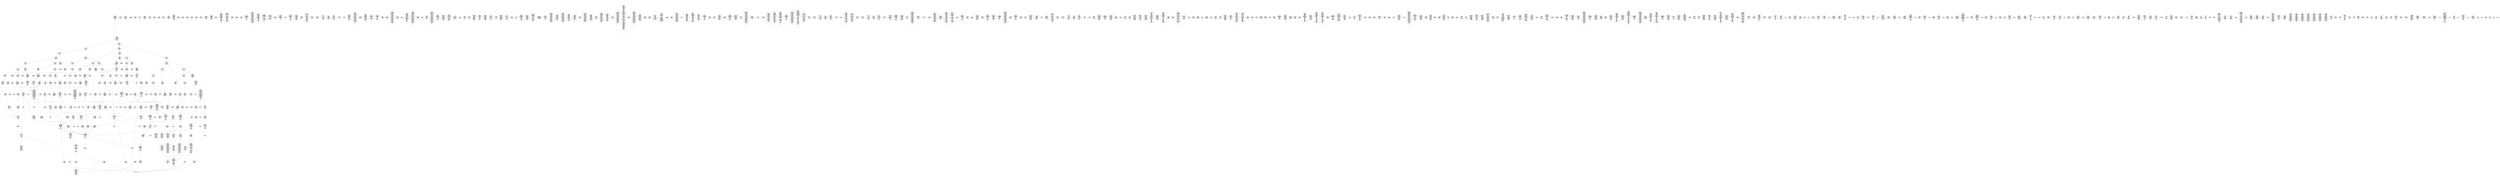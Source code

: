 /* Generated by GvGen v.1.0 (https://www.github.com/stricaud/gvgen) */

digraph G {
compound=true;
   node1 [label="[anywhere]"];
   node2 [label="# 0x0
PUSHX Data
PUSHX Data
MSTORE
PUSHX LogicData
CALLDATASIZE
LT
PUSHX Data
JUMPI
"];
   node3 [label="# 0xd
PUSHX Data
CALLDATALOAD
PUSHX BitData
SHR
PUSHX LogicData
GT
PUSHX Data
JUMPI
"];
   node4 [label="# 0x1e
PUSHX LogicData
GT
PUSHX Data
JUMPI
"];
   node5 [label="# 0x29
PUSHX LogicData
GT
PUSHX Data
JUMPI
"];
   node6 [label="# 0x34
PUSHX LogicData
EQ
PUSHX Data
JUMPI
"];
   node7 [label="# 0x3f
PUSHX LogicData
EQ
PUSHX Data
JUMPI
"];
   node8 [label="# 0x4a
PUSHX LogicData
EQ
PUSHX Data
JUMPI
"];
   node9 [label="# 0x55
PUSHX LogicData
EQ
PUSHX Data
JUMPI
"];
   node10 [label="# 0x60
PUSHX Data
REVERT
"];
   node11 [label="# 0x64
JUMPDEST
PUSHX LogicData
EQ
PUSHX Data
JUMPI
"];
   node12 [label="# 0x70
PUSHX LogicData
EQ
PUSHX Data
JUMPI
"];
   node13 [label="# 0x7b
PUSHX LogicData
EQ
PUSHX Data
JUMPI
"];
   node14 [label="# 0x86
PUSHX LogicData
EQ
PUSHX Data
JUMPI
"];
   node15 [label="# 0x91
PUSHX Data
REVERT
"];
   node16 [label="# 0x95
JUMPDEST
PUSHX LogicData
GT
PUSHX Data
JUMPI
"];
   node17 [label="# 0xa1
PUSHX LogicData
EQ
PUSHX Data
JUMPI
"];
   node18 [label="# 0xac
PUSHX LogicData
EQ
PUSHX Data
JUMPI
"];
   node19 [label="# 0xb7
PUSHX LogicData
EQ
PUSHX Data
JUMPI
"];
   node20 [label="# 0xc2
PUSHX LogicData
EQ
PUSHX Data
JUMPI
"];
   node21 [label="# 0xcd
PUSHX Data
REVERT
"];
   node22 [label="# 0xd1
JUMPDEST
PUSHX LogicData
EQ
PUSHX Data
JUMPI
"];
   node23 [label="# 0xdd
PUSHX LogicData
EQ
PUSHX Data
JUMPI
"];
   node24 [label="# 0xe8
PUSHX LogicData
EQ
PUSHX Data
JUMPI
"];
   node25 [label="# 0xf3
PUSHX Data
REVERT
"];
   node26 [label="# 0xf7
JUMPDEST
PUSHX LogicData
GT
PUSHX Data
JUMPI
"];
   node27 [label="# 0x103
PUSHX LogicData
GT
PUSHX Data
JUMPI
"];
   node28 [label="# 0x10e
PUSHX LogicData
EQ
PUSHX Data
JUMPI
"];
   node29 [label="# 0x119
PUSHX LogicData
EQ
PUSHX Data
JUMPI
"];
   node30 [label="# 0x124
PUSHX LogicData
EQ
PUSHX Data
JUMPI
"];
   node31 [label="# 0x12f
PUSHX LogicData
EQ
PUSHX Data
JUMPI
"];
   node32 [label="# 0x13a
PUSHX Data
REVERT
"];
   node33 [label="# 0x13e
JUMPDEST
PUSHX LogicData
EQ
PUSHX Data
JUMPI
"];
   node34 [label="# 0x14a
PUSHX LogicData
EQ
PUSHX Data
JUMPI
"];
   node35 [label="# 0x155
PUSHX LogicData
EQ
PUSHX Data
JUMPI
"];
   node36 [label="# 0x160
PUSHX LogicData
EQ
PUSHX Data
JUMPI
"];
   node37 [label="# 0x16b
PUSHX Data
REVERT
"];
   node38 [label="# 0x16f
JUMPDEST
PUSHX LogicData
GT
PUSHX Data
JUMPI
"];
   node39 [label="# 0x17b
PUSHX LogicData
EQ
PUSHX Data
JUMPI
"];
   node40 [label="# 0x186
PUSHX LogicData
EQ
PUSHX Data
JUMPI
"];
   node41 [label="# 0x191
PUSHX LogicData
EQ
PUSHX Data
JUMPI
"];
   node42 [label="# 0x19c
PUSHX LogicData
EQ
PUSHX Data
JUMPI
"];
   node43 [label="# 0x1a7
PUSHX Data
REVERT
"];
   node44 [label="# 0x1ab
JUMPDEST
PUSHX LogicData
EQ
PUSHX Data
JUMPI
"];
   node45 [label="# 0x1b6
PUSHX LogicData
EQ
PUSHX Data
JUMPI
"];
   node46 [label="# 0x1c1
PUSHX LogicData
EQ
PUSHX Data
JUMPI
"];
   node47 [label="# 0x1cc
JUMPDEST
PUSHX Data
REVERT
"];
   node48 [label="# 0x1d1
JUMPDEST
CALLVALUE
ISZERO
PUSHX Data
JUMPI
"];
   node49 [label="# 0x1d9
PUSHX Data
REVERT
"];
   node50 [label="# 0x1dd
JUMPDEST
PUSHX Data
PUSHX Data
CALLDATASIZE
PUSHX Data
PUSHX Data
JUMP
"];
   node51 [label="# 0x1ec
JUMPDEST
PUSHX Data
JUMP
"];
   node52 [label="# 0x1f1
JUMPDEST
PUSHX MemData
MLOAD
MSTORE
PUSHX ArithData
ADD
"];
   node53 [label="# 0x1fb
JUMPDEST
PUSHX MemData
MLOAD
SUB
RETURN
"];
   node54 [label="# 0x204
JUMPDEST
CALLVALUE
ISZERO
PUSHX Data
JUMPI
"];
   node55 [label="# 0x20c
PUSHX Data
REVERT
"];
   node56 [label="# 0x210
JUMPDEST
PUSHX Data
PUSHX Data
CALLDATASIZE
PUSHX Data
PUSHX Data
JUMP
"];
   node57 [label="# 0x21f
JUMPDEST
PUSHX Data
JUMP
"];
   node58 [label="# 0x224
JUMPDEST
PUSHX MemData
MLOAD
ISZERO
ISZERO
MSTORE
PUSHX ArithData
ADD
PUSHX Data
JUMP
"];
   node59 [label="# 0x234
JUMPDEST
CALLVALUE
ISZERO
PUSHX Data
JUMPI
"];
   node60 [label="# 0x23c
PUSHX Data
REVERT
"];
   node61 [label="# 0x240
JUMPDEST
PUSHX Data
PUSHX Data
CALLDATASIZE
PUSHX Data
PUSHX Data
JUMP
"];
   node62 [label="# 0x24f
JUMPDEST
PUSHX Data
JUMP
"];
   node63 [label="# 0x254
JUMPDEST
STOP
"];
   node64 [label="# 0x256
JUMPDEST
CALLVALUE
ISZERO
PUSHX Data
JUMPI
"];
   node65 [label="# 0x25e
PUSHX Data
REVERT
"];
   node66 [label="# 0x262
JUMPDEST
PUSHX Data
PUSHX Data
JUMP
"];
   node67 [label="# 0x26b
JUMPDEST
PUSHX MemData
MLOAD
PUSHX Data
PUSHX Data
JUMP
"];
   node68 [label="# 0x278
JUMPDEST
CALLVALUE
ISZERO
PUSHX Data
JUMPI
"];
   node69 [label="# 0x280
PUSHX Data
REVERT
"];
   node70 [label="# 0x284
JUMPDEST
PUSHX Data
PUSHX Data
CALLDATASIZE
PUSHX Data
PUSHX Data
JUMP
"];
   node71 [label="# 0x293
JUMPDEST
PUSHX Data
JUMP
"];
   node72 [label="# 0x298
JUMPDEST
CALLVALUE
ISZERO
PUSHX Data
JUMPI
"];
   node73 [label="# 0x2a0
PUSHX Data
REVERT
"];
   node74 [label="# 0x2a4
JUMPDEST
PUSHX Data
PUSHX Data
CALLDATASIZE
PUSHX Data
PUSHX Data
JUMP
"];
   node75 [label="# 0x2b3
JUMPDEST
PUSHX Data
JUMP
"];
   node76 [label="# 0x2b8
JUMPDEST
CALLVALUE
ISZERO
PUSHX Data
JUMPI
"];
   node77 [label="# 0x2c0
PUSHX Data
REVERT
"];
   node78 [label="# 0x2c4
JUMPDEST
PUSHX Data
PUSHX Data
CALLDATASIZE
PUSHX Data
PUSHX Data
JUMP
"];
   node79 [label="# 0x2d3
JUMPDEST
PUSHX Data
JUMP
"];
   node80 [label="# 0x2d8
JUMPDEST
CALLVALUE
ISZERO
PUSHX Data
JUMPI
"];
   node81 [label="# 0x2e0
PUSHX Data
REVERT
"];
   node82 [label="# 0x2e4
JUMPDEST
PUSHX Data
PUSHX Data
JUMP
"];
   node83 [label="# 0x2ed
JUMPDEST
CALLVALUE
ISZERO
PUSHX Data
JUMPI
"];
   node84 [label="# 0x2f5
PUSHX Data
REVERT
"];
   node85 [label="# 0x2f9
JUMPDEST
PUSHX Data
PUSHX Data
CALLDATASIZE
PUSHX Data
PUSHX Data
JUMP
"];
   node86 [label="# 0x308
JUMPDEST
PUSHX Data
JUMP
"];
   node87 [label="# 0x30d
JUMPDEST
PUSHX MemData
MLOAD
PUSHX Data
PUSHX Data
JUMP
"];
   node88 [label="# 0x31a
JUMPDEST
CALLVALUE
ISZERO
PUSHX Data
JUMPI
"];
   node89 [label="# 0x322
PUSHX Data
REVERT
"];
   node90 [label="# 0x326
JUMPDEST
PUSHX Data
PUSHX Data
CALLDATASIZE
PUSHX Data
PUSHX Data
JUMP
"];
   node91 [label="# 0x335
JUMPDEST
PUSHX Data
MSTORE
PUSHX Data
PUSHX Data
MSTORE
PUSHX Data
SHA3
SLOAD
ISZERO
ISZERO
JUMP
"];
   node92 [label="# 0x349
JUMPDEST
CALLVALUE
ISZERO
PUSHX Data
JUMPI
"];
   node93 [label="# 0x351
PUSHX Data
REVERT
"];
   node94 [label="# 0x355
JUMPDEST
PUSHX Data
PUSHX Data
CALLDATASIZE
PUSHX Data
PUSHX Data
JUMP
"];
   node95 [label="# 0x364
JUMPDEST
PUSHX Data
JUMP
"];
   node96 [label="# 0x369
JUMPDEST
PUSHX Data
PUSHX Data
CALLDATASIZE
PUSHX Data
PUSHX Data
JUMP
"];
   node97 [label="# 0x377
JUMPDEST
PUSHX Data
JUMP
"];
   node98 [label="# 0x37c
JUMPDEST
CALLVALUE
ISZERO
PUSHX Data
JUMPI
"];
   node99 [label="# 0x384
PUSHX Data
REVERT
"];
   node100 [label="# 0x388
JUMPDEST
PUSHX StorData
SLOAD
PUSHX BitData
AND
PUSHX Data
JUMP
"];
   node101 [label="# 0x394
JUMPDEST
CALLVALUE
ISZERO
PUSHX Data
JUMPI
"];
   node102 [label="# 0x39c
PUSHX Data
REVERT
"];
   node103 [label="# 0x3a0
JUMPDEST
PUSHX Data
PUSHX Data
CALLDATASIZE
PUSHX Data
PUSHX Data
JUMP
"];
   node104 [label="# 0x3af
JUMPDEST
PUSHX Data
JUMP
"];
   node105 [label="# 0x3b4
JUMPDEST
CALLVALUE
ISZERO
PUSHX Data
JUMPI
"];
   node106 [label="# 0x3bc
PUSHX Data
REVERT
"];
   node107 [label="# 0x3c0
JUMPDEST
PUSHX Data
PUSHX Data
JUMP
"];
   node108 [label="# 0x3c9
JUMPDEST
CALLVALUE
ISZERO
PUSHX Data
JUMPI
"];
   node109 [label="# 0x3d1
PUSHX Data
REVERT
"];
   node110 [label="# 0x3d5
JUMPDEST
PUSHX Data
PUSHX Data
CALLDATASIZE
PUSHX Data
PUSHX Data
JUMP
"];
   node111 [label="# 0x3e4
JUMPDEST
PUSHX Data
JUMP
"];
   node112 [label="# 0x3e9
JUMPDEST
CALLVALUE
ISZERO
PUSHX Data
JUMPI
"];
   node113 [label="# 0x3f1
PUSHX Data
REVERT
"];
   node114 [label="# 0x3f5
JUMPDEST
PUSHX Data
PUSHX Data
JUMP
"];
   node115 [label="# 0x3fe
JUMPDEST
CALLVALUE
ISZERO
PUSHX Data
JUMPI
"];
   node116 [label="# 0x406
PUSHX Data
REVERT
"];
   node117 [label="# 0x40a
JUMPDEST
PUSHX StorData
SLOAD
PUSHX MemData
MLOAD
PUSHX ArithData
PUSHX BitData
PUSHX BitData
SHL
SUB
AND
MSTORE
PUSHX ArithData
ADD
PUSHX Data
JUMP
"];
   node118 [label="# 0x426
JUMPDEST
CALLVALUE
ISZERO
PUSHX Data
JUMPI
"];
   node119 [label="# 0x42e
PUSHX Data
REVERT
"];
   node120 [label="# 0x432
JUMPDEST
PUSHX Data
PUSHX Data
JUMP
"];
   node121 [label="# 0x43b
JUMPDEST
CALLVALUE
ISZERO
PUSHX Data
JUMPI
"];
   node122 [label="# 0x443
PUSHX Data
REVERT
"];
   node123 [label="# 0x447
JUMPDEST
PUSHX Data
PUSHX Data
CALLDATASIZE
PUSHX Data
PUSHX Data
JUMP
"];
   node124 [label="# 0x456
JUMPDEST
PUSHX Data
JUMP
"];
   node125 [label="# 0x45b
JUMPDEST
CALLVALUE
ISZERO
PUSHX Data
JUMPI
"];
   node126 [label="# 0x463
PUSHX Data
REVERT
"];
   node127 [label="# 0x467
JUMPDEST
PUSHX Data
PUSHX Data
JUMP
"];
   node128 [label="# 0x470
JUMPDEST
CALLVALUE
ISZERO
PUSHX Data
JUMPI
"];
   node129 [label="# 0x478
PUSHX Data
REVERT
"];
   node130 [label="# 0x47c
JUMPDEST
PUSHX Data
PUSHX Data
CALLDATASIZE
PUSHX Data
PUSHX Data
JUMP
"];
   node131 [label="# 0x48b
JUMPDEST
PUSHX Data
JUMP
"];
   node132 [label="# 0x490
JUMPDEST
PUSHX MemData
MLOAD
PUSHX Data
PUSHX Data
JUMP
"];
   node133 [label="# 0x4a2
JUMPDEST
CALLVALUE
ISZERO
PUSHX Data
JUMPI
"];
   node134 [label="# 0x4aa
PUSHX Data
REVERT
"];
   node135 [label="# 0x4ae
JUMPDEST
PUSHX Data
PUSHX Data
CALLDATASIZE
PUSHX Data
PUSHX Data
JUMP
"];
   node136 [label="# 0x4bd
JUMPDEST
PUSHX Data
MSTORE
PUSHX Data
PUSHX Data
MSTORE
PUSHX Data
SHA3
SLOAD
JUMP
"];
   node137 [label="# 0x4cf
JUMPDEST
CALLVALUE
ISZERO
PUSHX Data
JUMPI
"];
   node138 [label="# 0x4d7
PUSHX Data
REVERT
"];
   node139 [label="# 0x4db
JUMPDEST
PUSHX Data
PUSHX Data
CALLDATASIZE
PUSHX Data
PUSHX Data
JUMP
"];
   node140 [label="# 0x4ea
JUMPDEST
PUSHX Data
JUMP
"];
   node141 [label="# 0x4ef
JUMPDEST
CALLVALUE
ISZERO
PUSHX Data
JUMPI
"];
   node142 [label="# 0x4f7
PUSHX Data
REVERT
"];
   node143 [label="# 0x4fb
JUMPDEST
PUSHX Data
PUSHX Data
CALLDATASIZE
PUSHX Data
PUSHX Data
JUMP
"];
   node144 [label="# 0x50a
JUMPDEST
PUSHX Data
MSTORE
PUSHX Data
PUSHX Data
MSTORE
PUSHX Data
SHA3
PUSHX ArithData
PUSHX BitData
PUSHX BitData
SHL
SUB
AND
MSTORE
PUSHX ArithData
ADD
MSTORE
SHA3
SLOAD
JUMP
"];
   node145 [label="# 0x536
JUMPDEST
CALLVALUE
ISZERO
PUSHX Data
JUMPI
"];
   node146 [label="# 0x53e
PUSHX Data
REVERT
"];
   node147 [label="# 0x542
JUMPDEST
PUSHX Data
PUSHX Data
JUMP
"];
   node148 [label="# 0x54b
JUMPDEST
CALLVALUE
ISZERO
PUSHX Data
JUMPI
"];
   node149 [label="# 0x553
PUSHX Data
REVERT
"];
   node150 [label="# 0x557
JUMPDEST
PUSHX Data
PUSHX Data
CALLDATASIZE
PUSHX Data
PUSHX Data
JUMP
"];
   node151 [label="# 0x566
JUMPDEST
PUSHX ArithData
PUSHX BitData
PUSHX BitData
SHL
SUB
AND
PUSHX Data
MSTORE
PUSHX Data
PUSHX Data
MSTORE
PUSHX Data
SHA3
AND
MSTORE
MSTORE
SHA3
SLOAD
PUSHX BitData
AND
JUMP
"];
   node152 [label="# 0x594
JUMPDEST
CALLVALUE
ISZERO
PUSHX Data
JUMPI
"];
   node153 [label="# 0x59c
PUSHX Data
REVERT
"];
   node154 [label="# 0x5a0
JUMPDEST
PUSHX Data
PUSHX Data
CALLDATASIZE
PUSHX Data
PUSHX Data
JUMP
"];
   node155 [label="# 0x5af
JUMPDEST
PUSHX Data
JUMP
"];
   node156 [label="# 0x5b4
JUMPDEST
CALLVALUE
ISZERO
PUSHX Data
JUMPI
"];
   node157 [label="# 0x5bc
PUSHX Data
REVERT
"];
   node158 [label="# 0x5c0
JUMPDEST
PUSHX Data
PUSHX Data
CALLDATASIZE
PUSHX Data
PUSHX Data
JUMP
"];
   node159 [label="# 0x5cf
JUMPDEST
PUSHX Data
JUMP
"];
   node160 [label="# 0x5d4
JUMPDEST
CALLVALUE
ISZERO
PUSHX Data
JUMPI
"];
   node161 [label="# 0x5dc
PUSHX Data
REVERT
"];
   node162 [label="# 0x5e0
JUMPDEST
PUSHX Data
PUSHX Data
CALLDATASIZE
PUSHX Data
PUSHX Data
JUMP
"];
   node163 [label="# 0x5ef
JUMPDEST
PUSHX Data
JUMP
"];
   node164 [label="# 0x5f4
JUMPDEST
PUSHX Data
PUSHX ArithData
PUSHX BitData
PUSHX BitData
SHL
SUB
AND
PUSHX Data
JUMPI
"];
   node165 [label="# 0x605
PUSHX MemData
MLOAD
PUSHX BitData
PUSHX BitData
SHL
MSTORE
PUSHX Data
PUSHX ArithData
ADD
MSTORE
PUSHX Data
PUSHX ArithData
ADD
MSTORE
PUSHX Data
PUSHX ArithData
ADD
MSTORE
PUSHX BitData
PUSHX BitData
SHL
PUSHX ArithData
ADD
MSTORE
PUSHX ArithData
ADD
"];
   node166 [label="# 0x65c
JUMPDEST
PUSHX MemData
MLOAD
SUB
REVERT
"];
   node167 [label="# 0x665
JUMPDEST
PUSHX Data
MSTORE
PUSHX Data
MSTORE
PUSHX Data
SHA3
PUSHX ArithData
PUSHX BitData
PUSHX BitData
SHL
SUB
AND
MSTORE
MSTORE
SHA3
SLOAD
JUMP
"];
   node168 [label="# 0x68b
JUMPDEST
PUSHX Data
PUSHX ArithData
PUSHX BitData
PUSHX BitData
SHL
SUB
NOT
AND
PUSHX BitData
PUSHX BitData
SHL
EQ
PUSHX Data
JUMPI
"];
   node169 [label="# 0x6a7
PUSHX ArithData
PUSHX BitData
PUSHX BitData
SHL
SUB
NOT
AND
PUSHX BitData
PUSHX BitData
SHL
EQ
"];
   node170 [label="# 0x6bc
JUMPDEST
PUSHX Data
JUMPI
"];
   node171 [label="# 0x6c2
PUSHX BitData
PUSHX BitData
SHL
PUSHX ArithData
PUSHX BitData
PUSHX BitData
SHL
SUB
NOT
AND
EQ
"];
   node172 [label="# 0x6d7
JUMPDEST
JUMP
"];
   node173 [label="# 0x6dd
JUMPDEST
PUSHX StorData
SLOAD
PUSHX ArithData
PUSHX BitData
PUSHX BitData
SHL
SUB
AND
CALLER
EQ
PUSHX Data
JUMPI
"];
   node174 [label="# 0x6f0
PUSHX MemData
MLOAD
PUSHX BitData
PUSHX BitData
SHL
MSTORE
PUSHX ArithData
ADD
PUSHX Data
PUSHX Data
JUMP
"];
   node175 [label="# 0x707
JUMPDEST
PUSHX Data
PUSHX Data
JUMP
"];
   node176 [label="# 0x710
JUMPDEST
JUMP
"];
   node177 [label="# 0x713
JUMPDEST
PUSHX Data
PUSHX StorData
SLOAD
PUSHX Data
PUSHX Data
JUMP
"];
   node178 [label="# 0x722
JUMPDEST
PUSHX ArithData
ADD
PUSHX ArithData
DIV
MUL
PUSHX ArithData
ADD
PUSHX MemData
MLOAD
ADD
PUSHX Data
MSTORE
MSTORE
PUSHX ArithData
ADD
SLOAD
PUSHX Data
PUSHX Data
JUMP
"];
   node179 [label="# 0x74e
JUMPDEST
ISZERO
PUSHX Data
JUMPI
"];
   node180 [label="# 0x755
PUSHX LogicData
LT
PUSHX Data
JUMPI
"];
   node181 [label="# 0x75d
PUSHX ArithData
SLOAD
DIV
MUL
MSTORE
PUSHX ArithData
ADD
PUSHX Data
JUMP
"];
   node182 [label="# 0x770
JUMPDEST
ADD
PUSHX Data
MSTORE
PUSHX Data
PUSHX Data
SHA3
"];
   node183 [label="# 0x77e
JUMPDEST
SLOAD
MSTORE
PUSHX ArithData
ADD
PUSHX ArithData
ADD
GT
PUSHX Data
JUMPI
"];
   node184 [label="# 0x792
SUB
PUSHX BitData
AND
ADD
"];
   node185 [label="# 0x79b
JUMPDEST
JUMP
"];
   node186 [label="# 0x7a5
JUMPDEST
PUSHX LogicData
MSTORE
PUSHX Data
PUSHX Data
MSTORE
PUSHX Data
SHA3
SLOAD
PUSHX Data
LT
PUSHX Data
JUMPI
"];
   node187 [label="# 0x7bd
PUSHX MemData
MLOAD
PUSHX BitData
PUSHX BitData
SHL
MSTORE
PUSHX Data
PUSHX ArithData
ADD
MSTORE
PUSHX Data
PUSHX ArithData
ADD
MSTORE
PUSHX BitData
PUSHX BitData
SHL
PUSHX ArithData
ADD
MSTORE
PUSHX ArithData
ADD
PUSHX Data
JUMP
"];
   node188 [label="# 0x7fd
JUMPDEST
PUSHX Data
PUSHX Data
JUMP
"];
   node189 [label="# 0x806
JUMPDEST
PUSHX Data
MSTORE
PUSHX Data
PUSHX ArithData
MSTORE
PUSHX MemData
SHA3
MLOAD
PUSHX Data
PUSHX ArithData
ADD
ADD
PUSHX Data
JUMP
"];
   node190 [label="# 0x829
JUMPDEST
PUSHX MemData
MLOAD
PUSHX ArithData
SUB
SUB
MSTORE
PUSHX Data
MSTORE
JUMP
"];
   node191 [label="# 0x83f
JUMPDEST
PUSHX ArithData
PUSHX BitData
PUSHX BitData
SHL
SUB
AND
CALLER
EQ
PUSHX Data
JUMPI
"];
   node192 [label="# 0x851
PUSHX Data
CALLER
PUSHX Data
JUMP
"];
   node193 [label="# 0x85b
JUMPDEST
PUSHX Data
JUMPI
"];
   node194 [label="# 0x860
PUSHX MemData
MLOAD
PUSHX BitData
PUSHX BitData
SHL
MSTORE
PUSHX Data
PUSHX ArithData
ADD
MSTORE
PUSHX Data
PUSHX ArithData
ADD
MSTORE
PUSHX Data
PUSHX ArithData
ADD
MSTORE
PUSHX BitData
PUSHX BitData
SHL
PUSHX ArithData
ADD
MSTORE
PUSHX ArithData
ADD
PUSHX Data
JUMP
"];
   node195 [label="# 0x8c2
JUMPDEST
PUSHX Data
PUSHX Data
JUMP
"];
   node196 [label="# 0x8cf
JUMPDEST
JUMP
"];
   node197 [label="# 0x8d6
JUMPDEST
PUSHX Data
MSTORE
PUSHX Data
PUSHX Data
MSTORE
PUSHX Data
SHA3
PUSHX ArithData
ADD
SLOAD
PUSHX ArithData
PUSHX BitData
PUSHX BitData
SHL
SUB
AND
CALLER
EQ
PUSHX Data
JUMPI
"];
   node198 [label="# 0x8f8
PUSHX MemData
MLOAD
PUSHX BitData
PUSHX BitData
SHL
MSTORE
PUSHX Data
PUSHX ArithData
ADD
MSTORE
PUSHX Data
PUSHX ArithData
ADD
MSTORE
PUSHX Data
PUSHX ArithData
ADD
MSTORE
PUSHX BitData
PUSHX BitData
SHL
PUSHX ArithData
ADD
MSTORE
PUSHX ArithData
ADD
PUSHX Data
JUMP
"];
   node199 [label="# 0x957
JUMPDEST
PUSHX Data
PUSHX Data
JUMP
"];
   node200 [label="# 0x962
JUMPDEST
JUMP
"];
   node201 [label="# 0x967
JUMPDEST
PUSHX StorData
SLOAD
PUSHX ArithData
PUSHX BitData
PUSHX BitData
SHL
SUB
AND
CALLER
EQ
PUSHX Data
JUMPI
"];
   node202 [label="# 0x97a
PUSHX MemData
MLOAD
PUSHX BitData
PUSHX BitData
SHL
MSTORE
PUSHX ArithData
ADD
PUSHX Data
PUSHX Data
JUMP
"];
   node203 [label="# 0x991
JUMPDEST
PUSHX Data
PUSHX Data
JUMP
"];
   node204 [label="# 0x999
JUMPDEST
JUMP
"];
   node205 [label="# 0x99b
JUMPDEST
PUSHX Data
MLOAD
MLOAD
EQ
PUSHX Data
JUMPI
"];
   node206 [label="# 0x9a7
PUSHX MemData
MLOAD
PUSHX BitData
PUSHX BitData
SHL
MSTORE
PUSHX Data
PUSHX ArithData
ADD
MSTORE
PUSHX Data
PUSHX ArithData
ADD
MSTORE
PUSHX Data
PUSHX ArithData
ADD
MSTORE
PUSHX BitData
PUSHX BitData
SHL
PUSHX ArithData
ADD
MSTORE
PUSHX ArithData
ADD
PUSHX Data
JUMP
"];
   node207 [label="# 0xa00
JUMPDEST
PUSHX Data
MLOAD
PUSHX ArithData
PUSHX BitData
PUSHX BitData
SHL
SUB
GT
ISZERO
PUSHX Data
JUMPI
"];
   node208 [label="# 0xa14
PUSHX BitData
PUSHX BitData
SHL
PUSHX Data
MSTORE
PUSHX Data
PUSHX Data
MSTORE
PUSHX Data
PUSHX Data
REVERT
"];
   node209 [label="# 0xa29
JUMPDEST
PUSHX MemData
MLOAD
MSTORE
PUSHX ArithData
MUL
PUSHX ArithData
ADD
ADD
PUSHX Data
MSTORE
ISZERO
PUSHX Data
JUMPI
"];
   node210 [label="# 0xa43
PUSHX ArithData
ADD
PUSHX ArithData
MUL
CALLDATASIZE
CALLDATACOPY
ADD
"];
   node211 [label="# 0xa52
JUMPDEST
PUSHX Data
"];
   node212 [label="# 0xa58
JUMPDEST
MLOAD
LT
ISZERO
PUSHX Data
JUMPI
"];
   node213 [label="# 0xa62
PUSHX Data
MLOAD
LT
PUSHX Data
JUMPI
"];
   node214 [label="# 0xa6f
PUSHX BitData
PUSHX BitData
SHL
PUSHX Data
MSTORE
PUSHX Data
PUSHX Data
MSTORE
PUSHX Data
PUSHX Data
REVERT
"];
   node215 [label="# 0xa84
JUMPDEST
PUSHX ArithData
MUL
PUSHX ArithData
ADD
ADD
MLOAD
MLOAD
LT
PUSHX Data
JUMPI
"];
   node216 [label="# 0xa97
PUSHX BitData
PUSHX BitData
SHL
PUSHX Data
MSTORE
PUSHX Data
PUSHX Data
MSTORE
PUSHX Data
PUSHX Data
REVERT
"];
   node217 [label="# 0xaac
JUMPDEST
PUSHX ArithData
MUL
PUSHX ArithData
ADD
ADD
MLOAD
PUSHX Data
JUMP
"];
   node218 [label="# 0xab9
JUMPDEST
MLOAD
LT
PUSHX Data
JUMPI
"];
   node219 [label="# 0xac4
PUSHX BitData
PUSHX BitData
SHL
PUSHX Data
MSTORE
PUSHX Data
PUSHX Data
MSTORE
PUSHX Data
PUSHX Data
REVERT
"];
   node220 [label="# 0xad9
JUMPDEST
PUSHX ArithData
MUL
ADD
ADD
MSTORE
PUSHX Data
PUSHX Data
JUMP
"];
   node221 [label="# 0xaed
JUMPDEST
PUSHX Data
JUMP
"];
   node222 [label="# 0xaf4
JUMPDEST
JUMP
"];
   node223 [label="# 0xafc
JUMPDEST
PUSHX StorData
SLOAD
PUSHX ArithData
PUSHX BitData
PUSHX BitData
SHL
SUB
AND
CALLER
EQ
PUSHX Data
JUMPI
"];
   node224 [label="# 0xb0f
PUSHX MemData
MLOAD
PUSHX BitData
PUSHX BitData
SHL
MSTORE
PUSHX ArithData
ADD
PUSHX Data
PUSHX Data
JUMP
"];
   node225 [label="# 0xb26
JUMPDEST
PUSHX MemData
MLOAD
PUSHX ArithData
PUSHX BitData
PUSHX BitData
SHL
SUB
AND
ISZERO
PUSHX ArithData
MUL
PUSHX Data
CALL
ISZERO
ISZERO
PUSHX Data
JUMPI
"];
   node226 [label="# 0xb53
RETURNDATASIZE
PUSHX Data
RETURNDATACOPY
RETURNDATASIZE
PUSHX Data
REVERT
"];
   node227 [label="# 0xb5c
JUMPDEST
PUSHX StorData
SLOAD
PUSHX BitData
AND
ISZERO
PUSHX Data
JUMPI
"];
   node228 [label="# 0xb68
PUSHX MemData
MLOAD
PUSHX BitData
PUSHX BitData
SHL
MSTORE
PUSHX Data
PUSHX ArithData
ADD
MSTORE
PUSHX Data
PUSHX ArithData
ADD
MSTORE
PUSHX Data
PUSHX ArithData
ADD
MSTORE
PUSHX ArithData
ADD
PUSHX Data
JUMP
"];
   node229 [label="# 0xbaf
JUMPDEST
PUSHX Data
MSTORE
PUSHX Data
PUSHX Data
MSTORE
PUSHX Data
SHA3
PUSHX ArithData
ADD
SLOAD
PUSHX Data
JUMPI
"];
   node230 [label="# 0xbc6
PUSHX MemData
MLOAD
PUSHX BitData
PUSHX BitData
SHL
MSTORE
PUSHX Data
PUSHX ArithData
ADD
MSTORE
PUSHX Data
PUSHX ArithData
ADD
MSTORE
PUSHX Data
PUSHX ArithData
ADD
MSTORE
PUSHX ArithData
ADD
PUSHX Data
JUMP
"];
   node231 [label="# 0xc0d
JUMPDEST
PUSHX Data
MSTORE
PUSHX Data
PUSHX Data
MSTORE
PUSHX Data
SHA3
PUSHX ArithData
ADD
SLOAD
TIMESTAMP
GT
ISZERO
PUSHX Data
JUMPI
"];
   node232 [label="# 0xc28
PUSHX Data
MSTORE
PUSHX Data
PUSHX Data
MSTORE
PUSHX Data
SHA3
PUSHX ArithData
ADD
SLOAD
TIMESTAMP
LT
"];
   node233 [label="# 0xc3d
JUMPDEST
PUSHX Data
JUMPI
"];
   node234 [label="# 0xc42
PUSHX MemData
MLOAD
PUSHX BitData
PUSHX BitData
SHL
MSTORE
PUSHX Data
PUSHX ArithData
ADD
MSTORE
PUSHX Data
PUSHX ArithData
ADD
MSTORE
PUSHX Data
PUSHX ArithData
ADD
MSTORE
PUSHX ArithData
ADD
PUSHX Data
JUMP
"];
   node235 [label="# 0xc89
JUMPDEST
PUSHX Data
MSTORE
PUSHX Data
PUSHX Data
MSTORE
PUSHX Data
SHA3
PUSHX ArithData
ADD
SLOAD
PUSHX Data
PUSHX Data
JUMP
"];
   node236 [label="# 0xca6
JUMPDEST
CALLVALUE
LT
ISZERO
PUSHX Data
JUMPI
"];
   node237 [label="# 0xcae
PUSHX MemData
MLOAD
PUSHX BitData
PUSHX BitData
SHL
MSTORE
PUSHX Data
PUSHX ArithData
ADD
MSTORE
PUSHX Data
PUSHX ArithData
ADD
MSTORE
PUSHX Data
PUSHX ArithData
ADD
MSTORE
PUSHX ArithData
ADD
PUSHX Data
JUMP
"];
   node238 [label="# 0xcf5
JUMPDEST
PUSHX Data
MSTORE
PUSHX Data
PUSHX Data
MSTORE
PUSHX Data
SHA3
CALLER
MSTORE
PUSHX ArithData
ADD
MSTORE
SHA3
SLOAD
PUSHX Data
PUSHX Data
JUMP
"];
   node239 [label="# 0xd1e
JUMPDEST
GT
ISZERO
PUSHX Data
JUMPI
"];
   node240 [label="# 0xd25
PUSHX MemData
MLOAD
PUSHX BitData
PUSHX BitData
SHL
MSTORE
PUSHX Data
PUSHX ArithData
ADD
MSTORE
PUSHX Data
PUSHX ArithData
ADD
MSTORE
PUSHX Data
PUSHX ArithData
ADD
MSTORE
PUSHX BitData
PUSHX BitData
SHL
PUSHX ArithData
ADD
MSTORE
PUSHX ArithData
ADD
PUSHX Data
JUMP
"];
   node241 [label="# 0xd7d
JUMPDEST
PUSHX Data
MLOAD
PUSHX ArithData
ADD
MSTORE
PUSHX BitData
NOT
CALLER
PUSHX BitData
SHL
AND
ADD
MSTORE
PUSHX ArithData
ADD
MSTORE
PUSHX Data
PUSHX ArithData
ADD
PUSHX MemData
MLOAD
PUSHX ArithData
SUB
SUB
MSTORE
PUSHX Data
MSTORE
MLOAD
PUSHX ArithData
ADD
SHA3
PUSHX Data
PUSHX ArithData
MUL
PUSHX ArithData
ADD
PUSHX MemData
MLOAD
ADD
PUSHX Data
MSTORE
MSTORE
PUSHX ArithData
ADD
PUSHX ArithData
MUL
CALLDATACOPY
PUSHX Data
ADD
MSTORE
MSTORE
PUSHX Data
PUSHX Data
MSTORE
PUSHX Data
SHA3
SLOAD
PUSHX Data
JUMP
"];
   node242 [label="# 0xe12
JUMPDEST
PUSHX Data
JUMPI
"];
   node243 [label="# 0xe17
PUSHX MemData
MLOAD
PUSHX BitData
PUSHX BitData
SHL
MSTORE
PUSHX Data
PUSHX ArithData
ADD
MSTORE
PUSHX Data
PUSHX ArithData
ADD
MSTORE
PUSHX Data
PUSHX ArithData
ADD
MSTORE
PUSHX BitData
PUSHX BitData
SHL
PUSHX ArithData
ADD
MSTORE
PUSHX ArithData
ADD
PUSHX Data
JUMP
"];
   node244 [label="# 0xe68
JUMPDEST
PUSHX Data
MSTORE
PUSHX Data
PUSHX Data
MSTORE
PUSHX Data
SHA3
PUSHX ArithData
ADD
SLOAD
PUSHX Data
PUSHX Data
PUSHX Data
JUMP
"];
   node245 [label="# 0xe89
JUMPDEST
CALLVALUE
PUSHX Data
JUMP
"];
   node246 [label="# 0xe90
JUMPDEST
ISZERO
PUSHX Data
JUMPI
"];
   node247 [label="# 0xe99
PUSHX MemData
MLOAD
PUSHX Data
CALLER
GAS
CALL
RETURNDATASIZE
PUSHX LogicData
EQ
PUSHX Data
JUMPI
"];
   node248 [label="# 0xeb9
PUSHX MemData
MLOAD
PUSHX BitData
NOT
PUSHX ArithData
RETURNDATASIZE
ADD
AND
ADD
PUSHX Data
MSTORE
RETURNDATASIZE
MSTORE
RETURNDATASIZE
PUSHX Data
PUSHX ArithData
ADD
RETURNDATACOPY
PUSHX Data
JUMP
"];
   node249 [label="# 0xeda
JUMPDEST
PUSHX Data
"];
   node250 [label="# 0xedf
JUMPDEST
PUSHX Data
JUMPI
"];
   node251 [label="# 0xee9
PUSHX MemData
MLOAD
PUSHX BitData
PUSHX BitData
SHL
MSTORE
PUSHX Data
PUSHX ArithData
ADD
MSTORE
PUSHX Data
PUSHX ArithData
ADD
MSTORE
PUSHX Data
PUSHX ArithData
ADD
MSTORE
PUSHX ArithData
ADD
PUSHX Data
JUMP
"];
   node252 [label="# 0xf30
JUMPDEST
"];
   node253 [label="# 0xf32
JUMPDEST
PUSHX Data
MSTORE
PUSHX Data
PUSHX Data
MSTORE
PUSHX Data
SHA3
CALLER
MSTORE
PUSHX ArithData
ADD
MSTORE
SHA3
SLOAD
PUSHX Data
PUSHX Data
JUMP
"];
   node254 [label="# 0xf59
JUMPDEST
PUSHX Data
MSTORE
PUSHX Data
PUSHX ArithData
MSTORE
PUSHX MemData
SHA3
CALLER
MSTORE
PUSHX ArithData
ADD
MSTORE
SHA3
SSTORE
MLOAD
ADD
MSTORE
MSTORE
PUSHX Data
PUSHX Data
JUMP
"];
   node255 [label="# 0xf94
JUMPDEST
PUSHX Data
MLOAD
MSTORE
PUSHX ArithData
ADD
MSTORE
CALLER
PUSHX Data
ADD
PUSHX MemData
MLOAD
SUB
LOGX
JUMP
"];
   node256 [label="# 0xfd9
JUMPDEST
PUSHX ArithData
PUSHX BitData
PUSHX BitData
SHL
SUB
AND
CALLER
EQ
PUSHX Data
JUMPI
"];
   node257 [label="# 0xfeb
PUSHX Data
CALLER
PUSHX Data
JUMP
"];
   node258 [label="# 0xff5
JUMPDEST
PUSHX Data
JUMPI
"];
   node259 [label="# 0xffa
PUSHX MemData
MLOAD
PUSHX BitData
PUSHX BitData
SHL
MSTORE
PUSHX ArithData
ADD
PUSHX Data
PUSHX Data
JUMP
"];
   node260 [label="# 0x1011
JUMPDEST
PUSHX Data
PUSHX Data
JUMP
"];
   node261 [label="# 0x101c
JUMPDEST
PUSHX StorData
SLOAD
PUSHX ArithData
PUSHX BitData
PUSHX BitData
SHL
SUB
AND
CALLER
EQ
PUSHX Data
JUMPI
"];
   node262 [label="# 0x102f
PUSHX MemData
MLOAD
PUSHX BitData
PUSHX BitData
SHL
MSTORE
PUSHX ArithData
ADD
PUSHX Data
PUSHX Data
JUMP
"];
   node263 [label="# 0x1046
JUMPDEST
PUSHX Data
PUSHX Data
PUSHX Data
JUMP
"];
   node264 [label="# 0x1050
JUMPDEST
PUSHX StorData
SLOAD
PUSHX ArithData
PUSHX BitData
PUSHX BitData
SHL
SUB
AND
CALLER
EQ
PUSHX Data
JUMPI
"];
   node265 [label="# 0x1063
PUSHX MemData
MLOAD
PUSHX BitData
PUSHX BitData
SHL
MSTORE
PUSHX ArithData
ADD
PUSHX Data
PUSHX Data
JUMP
"];
   node266 [label="# 0x107a
JUMPDEST
LT
PUSHX Data
JUMPI
"];
   node267 [label="# 0x1082
PUSHX MemData
MLOAD
PUSHX BitData
PUSHX BitData
SHL
MSTORE
PUSHX Data
PUSHX ArithData
ADD
MSTORE
PUSHX Data
PUSHX ArithData
ADD
MSTORE
PUSHX Data
PUSHX ArithData
ADD
MSTORE
PUSHX BitData
PUSHX BitData
SHL
PUSHX ArithData
ADD
MSTORE
PUSHX ArithData
ADD
PUSHX Data
JUMP
"];
   node268 [label="# 0x10e7
JUMPDEST
PUSHX LogicData
GT
ISZERO
PUSHX Data
JUMPI
"];
   node269 [label="# 0x10f2
PUSHX LogicData
GT
"];
   node270 [label="# 0x10f7
JUMPDEST
PUSHX Data
JUMPI
"];
   node271 [label="# 0x10fc
PUSHX MemData
MLOAD
PUSHX BitData
PUSHX BitData
SHL
MSTORE
PUSHX Data
PUSHX ArithData
ADD
MSTORE
PUSHX ArithData
ADD
MSTORE
PUSHX Data
PUSHX ArithData
ADD
MSTORE
PUSHX ArithData
ADD
PUSHX Data
JUMP
"];
   node272 [label="# 0x1143
JUMPDEST
PUSHX Data
MSTORE
PUSHX Data
PUSHX ArithData
MSTORE
PUSHX Data
SHA3
SSTORE
PUSHX ArithData
ADD
SSTORE
PUSHX ArithData
ADD
SSTORE
PUSHX ArithData
ADD
SSTORE
MLOAD
PUSHX Data
PUSHX ArithData
ADD
ADD
PUSHX Data
JUMP
"];
   node273 [label="# 0x1180
JUMPDEST
PUSHX Data
MSTORE
PUSHX Data
PUSHX Data
MSTORE
PUSHX Data
SHA3
PUSHX ArithData
ADD
SLOAD
PUSHX ArithData
PUSHX BitData
PUSHX BitData
SHL
SUB
NOT
AND
PUSHX ArithData
PUSHX BitData
PUSHX BitData
SHL
SUB
AND
OR
SSTORE
JUMP
"];
   node274 [label="# 0x11b7
JUMPDEST
PUSHX StorData
SLOAD
PUSHX ArithData
PUSHX BitData
PUSHX BitData
SHL
SUB
AND
CALLER
EQ
PUSHX Data
JUMPI
"];
   node275 [label="# 0x11ca
PUSHX MemData
MLOAD
PUSHX BitData
PUSHX BitData
SHL
MSTORE
PUSHX ArithData
ADD
PUSHX Data
PUSHX Data
JUMP
"];
   node276 [label="# 0x11e1
JUMPDEST
PUSHX Data
PUSHX Data
JUMP
"];
   node277 [label="# 0x11e9
JUMPDEST
PUSHX Data
PUSHX StorData
SLOAD
PUSHX Data
PUSHX Data
JUMP
"];
   node278 [label="# 0x11f8
JUMPDEST
CALLER
PUSHX ArithData
PUSHX BitData
PUSHX BitData
SHL
SUB
AND
EQ
ISZERO
PUSHX Data
JUMPI
"];
   node279 [label="# 0x120a
PUSHX MemData
MLOAD
PUSHX BitData
PUSHX BitData
SHL
MSTORE
PUSHX Data
PUSHX ArithData
ADD
MSTORE
PUSHX Data
PUSHX ArithData
ADD
MSTORE
PUSHX Data
PUSHX ArithData
ADD
MSTORE
PUSHX BitData
PUSHX BitData
SHL
PUSHX ArithData
ADD
MSTORE
PUSHX ArithData
ADD
PUSHX Data
JUMP
"];
   node280 [label="# 0x1263
JUMPDEST
CALLER
PUSHX Data
MSTORE
PUSHX Data
PUSHX ArithData
MSTORE
PUSHX MemData
SHA3
PUSHX ArithData
PUSHX BitData
PUSHX BitData
SHL
SUB
AND
MSTORE
MSTORE
SHA3
SLOAD
PUSHX BitData
NOT
AND
ISZERO
ISZERO
OR
SSTORE
MLOAD
MSTORE
PUSHX Data
ADD
PUSHX MemData
MLOAD
SUB
LOGX
JUMP
"];
   node281 [label="# 0x12cf
JUMPDEST
PUSHX StorData
SLOAD
PUSHX Data
PUSHX Data
JUMP
"];
   node282 [label="# 0x12dc
JUMPDEST
PUSHX ArithData
ADD
PUSHX ArithData
DIV
MUL
PUSHX ArithData
ADD
PUSHX MemData
MLOAD
ADD
PUSHX Data
MSTORE
MSTORE
PUSHX ArithData
ADD
SLOAD
PUSHX Data
PUSHX Data
JUMP
"];
   node283 [label="# 0x1308
JUMPDEST
ISZERO
PUSHX Data
JUMPI
"];
   node284 [label="# 0x130f
PUSHX LogicData
LT
PUSHX Data
JUMPI
"];
   node285 [label="# 0x1317
PUSHX ArithData
SLOAD
DIV
MUL
MSTORE
PUSHX ArithData
ADD
PUSHX Data
JUMP
"];
   node286 [label="# 0x132a
JUMPDEST
ADD
PUSHX Data
MSTORE
PUSHX Data
PUSHX Data
SHA3
"];
   node287 [label="# 0x1338
JUMPDEST
SLOAD
MSTORE
PUSHX ArithData
ADD
PUSHX ArithData
ADD
GT
PUSHX Data
JUMPI
"];
   node288 [label="# 0x134c
SUB
PUSHX BitData
AND
ADD
"];
   node289 [label="# 0x1355
JUMPDEST
JUMP
"];
   node290 [label="# 0x135d
JUMPDEST
PUSHX Data
PUSHX Data
MSTORE
PUSHX Data
MSTORE
PUSHX Data
SHA3
SLOAD
PUSHX ArithData
ADD
SLOAD
PUSHX ArithData
ADD
SLOAD
PUSHX ArithData
ADD
SLOAD
PUSHX ArithData
ADD
SLOAD
PUSHX Data
PUSHX Data
JUMP
"];
   node291 [label="# 0x1393
JUMPDEST
PUSHX ArithData
ADD
PUSHX ArithData
DIV
MUL
PUSHX ArithData
ADD
PUSHX MemData
MLOAD
ADD
PUSHX Data
MSTORE
MSTORE
PUSHX ArithData
ADD
SLOAD
PUSHX Data
PUSHX Data
JUMP
"];
   node292 [label="# 0x13bf
JUMPDEST
ISZERO
PUSHX Data
JUMPI
"];
   node293 [label="# 0x13c6
PUSHX LogicData
LT
PUSHX Data
JUMPI
"];
   node294 [label="# 0x13ce
PUSHX ArithData
SLOAD
DIV
MUL
MSTORE
PUSHX ArithData
ADD
PUSHX Data
JUMP
"];
   node295 [label="# 0x13e1
JUMPDEST
ADD
PUSHX Data
MSTORE
PUSHX Data
PUSHX Data
SHA3
"];
   node296 [label="# 0x13ef
JUMPDEST
SLOAD
MSTORE
PUSHX ArithData
ADD
PUSHX ArithData
ADD
GT
PUSHX Data
JUMPI
"];
   node297 [label="# 0x1403
SUB
PUSHX BitData
AND
ADD
"];
   node298 [label="# 0x140c
JUMPDEST
PUSHX ArithData
ADD
SLOAD
PUSHX ArithData
PUSHX BitData
PUSHX BitData
SHL
SUB
AND
JUMP
"];
   node299 [label="# 0x1425
JUMPDEST
PUSHX StorData
SLOAD
PUSHX ArithData
PUSHX BitData
PUSHX BitData
SHL
SUB
AND
CALLER
EQ
PUSHX Data
JUMPI
"];
   node300 [label="# 0x1438
PUSHX MemData
MLOAD
PUSHX BitData
PUSHX BitData
SHL
MSTORE
PUSHX ArithData
ADD
PUSHX Data
PUSHX Data
JUMP
"];
   node301 [label="# 0x144f
JUMPDEST
LT
PUSHX Data
JUMPI
"];
   node302 [label="# 0x1457
PUSHX MemData
MLOAD
PUSHX BitData
PUSHX BitData
SHL
MSTORE
PUSHX Data
PUSHX ArithData
ADD
MSTORE
PUSHX Data
PUSHX ArithData
ADD
MSTORE
PUSHX Data
PUSHX ArithData
ADD
MSTORE
PUSHX BitData
PUSHX BitData
SHL
PUSHX ArithData
ADD
MSTORE
PUSHX ArithData
ADD
PUSHX Data
JUMP
"];
   node303 [label="# 0x14bb
JUMPDEST
PUSHX LogicData
GT
ISZERO
PUSHX Data
JUMPI
"];
   node304 [label="# 0x14c6
PUSHX LogicData
GT
"];
   node305 [label="# 0x14cb
JUMPDEST
PUSHX Data
JUMPI
"];
   node306 [label="# 0x14d0
PUSHX MemData
MLOAD
PUSHX BitData
PUSHX BitData
SHL
MSTORE
PUSHX Data
PUSHX ArithData
ADD
MSTORE
PUSHX Data
PUSHX ArithData
ADD
MSTORE
PUSHX Data
PUSHX ArithData
ADD
MSTORE
PUSHX ArithData
ADD
PUSHX Data
JUMP
"];
   node307 [label="# 0x1517
JUMPDEST
PUSHX Data
PUSHX Data
PUSHX Data
PUSHX Data
PUSHX StorData
SLOAD
JUMP
"];
   node308 [label="# 0x1526
JUMPDEST
MSTORE
PUSHX ArithData
ADD
MSTORE
PUSHX ArithData
ADD
PUSHX Data
SHA3
SSTORE
PUSHX ArithData
ADD
SSTORE
PUSHX ArithData
ADD
SSTORE
PUSHX ArithData
ADD
SSTORE
MLOAD
PUSHX Data
PUSHX ArithData
ADD
ADD
PUSHX Data
JUMP
"];
   node309 [label="# 0x1566
JUMPDEST
PUSHX ArithData
ADD
SLOAD
PUSHX ArithData
PUSHX BitData
PUSHX BitData
SHL
SUB
NOT
AND
PUSHX ArithData
PUSHX BitData
PUSHX BitData
SHL
SUB
AND
OR
SSTORE
PUSHX StorData
SLOAD
PUSHX ArithData
ADD
SSTORE
"];
   node310 [label="# 0x158e
JUMPDEST
JUMP
"];
   node311 [label="# 0x1597
JUMPDEST
PUSHX StorData
SLOAD
PUSHX Data
PUSHX Data
JUMP
"];
   node312 [label="# 0x15a4
JUMPDEST
PUSHX ArithData
PUSHX BitData
PUSHX BitData
SHL
SUB
AND
CALLER
EQ
PUSHX Data
JUMPI
"];
   node313 [label="# 0x15b6
PUSHX Data
CALLER
PUSHX Data
JUMP
"];
   node314 [label="# 0x15c0
JUMPDEST
PUSHX Data
JUMPI
"];
   node315 [label="# 0x15c5
PUSHX MemData
MLOAD
PUSHX BitData
PUSHX BitData
SHL
MSTORE
PUSHX ArithData
ADD
PUSHX Data
PUSHX Data
JUMP
"];
   node316 [label="# 0x15dc
JUMPDEST
PUSHX Data
PUSHX Data
JUMP
"];
   node317 [label="# 0x15e9
JUMPDEST
PUSHX StorData
SLOAD
PUSHX ArithData
PUSHX BitData
PUSHX BitData
SHL
SUB
AND
CALLER
EQ
PUSHX Data
JUMPI
"];
   node318 [label="# 0x15fc
PUSHX MemData
MLOAD
PUSHX BitData
PUSHX BitData
SHL
MSTORE
PUSHX ArithData
ADD
PUSHX Data
PUSHX Data
JUMP
"];
   node319 [label="# 0x1613
JUMPDEST
PUSHX ArithData
PUSHX BitData
PUSHX BitData
SHL
SUB
AND
PUSHX Data
JUMPI
"];
   node320 [label="# 0x1622
PUSHX MemData
MLOAD
PUSHX BitData
PUSHX BitData
SHL
MSTORE
PUSHX Data
PUSHX ArithData
ADD
MSTORE
PUSHX Data
PUSHX ArithData
ADD
MSTORE
PUSHX Data
PUSHX ArithData
ADD
MSTORE
PUSHX BitData
PUSHX BitData
SHL
PUSHX ArithData
ADD
MSTORE
PUSHX ArithData
ADD
PUSHX Data
JUMP
"];
   node321 [label="# 0x1678
JUMPDEST
PUSHX Data
PUSHX Data
JUMP
"];
   node322 [label="# 0x1681
JUMPDEST
PUSHX ArithData
PUSHX BitData
PUSHX BitData
SHL
SUB
AND
CALLER
EQ
PUSHX Data
JUMPI
"];
   node323 [label="# 0x1693
PUSHX Data
CALLER
PUSHX Data
JUMP
"];
   node324 [label="# 0x169d
JUMPDEST
PUSHX Data
JUMPI
"];
   node325 [label="# 0x16a2
PUSHX MemData
MLOAD
PUSHX BitData
PUSHX BitData
SHL
MSTORE
PUSHX ArithData
ADD
PUSHX Data
PUSHX Data
JUMP
"];
   node326 [label="# 0x16b9
JUMPDEST
MLOAD
PUSHX Data
PUSHX Data
PUSHX ArithData
ADD
PUSHX Data
JUMP
"];
   node327 [label="# 0x16cc
JUMPDEST
JUMP
"];
   node328 [label="# 0x16d0
JUMPDEST
PUSHX Data
PUSHX StorData
SLOAD
PUSHX Data
PUSHX Data
JUMP
"];
   node329 [label="# 0x16df
JUMPDEST
PUSHX ArithData
ADD
PUSHX ArithData
DIV
MUL
PUSHX ArithData
ADD
PUSHX MemData
MLOAD
ADD
PUSHX Data
MSTORE
MSTORE
PUSHX ArithData
ADD
SLOAD
PUSHX Data
PUSHX Data
JUMP
"];
   node330 [label="# 0x170b
JUMPDEST
ISZERO
PUSHX Data
JUMPI
"];
   node331 [label="# 0x1712
PUSHX LogicData
LT
PUSHX Data
JUMPI
"];
   node332 [label="# 0x171a
PUSHX ArithData
SLOAD
DIV
MUL
MSTORE
PUSHX ArithData
ADD
PUSHX Data
JUMP
"];
   node333 [label="# 0x172d
JUMPDEST
ADD
PUSHX Data
MSTORE
PUSHX Data
PUSHX Data
SHA3
"];
   node334 [label="# 0x173b
JUMPDEST
SLOAD
MSTORE
PUSHX ArithData
ADD
PUSHX ArithData
ADD
GT
PUSHX Data
JUMPI
"];
   node335 [label="# 0x174f
SUB
PUSHX BitData
AND
ADD
"];
   node336 [label="# 0x1758
JUMPDEST
JUMP
"];
   node337 [label="# 0x1764
JUMPDEST
MLOAD
MLOAD
EQ
PUSHX Data
JUMPI
"];
   node338 [label="# 0x176e
PUSHX MemData
MLOAD
PUSHX BitData
PUSHX BitData
SHL
MSTORE
PUSHX ArithData
ADD
PUSHX Data
PUSHX Data
JUMP
"];
   node339 [label="# 0x1785
JUMPDEST
PUSHX ArithData
PUSHX BitData
PUSHX BitData
SHL
SUB
AND
PUSHX Data
JUMPI
"];
   node340 [label="# 0x1794
PUSHX MemData
MLOAD
PUSHX BitData
PUSHX BitData
SHL
MSTORE
PUSHX ArithData
ADD
PUSHX Data
PUSHX Data
JUMP
"];
   node341 [label="# 0x17ab
JUMPDEST
CALLER
PUSHX Data
PUSHX Data
JUMP
"];
   node342 [label="# 0x17ba
JUMPDEST
PUSHX Data
"];
   node343 [label="# 0x17bd
JUMPDEST
MLOAD
LT
ISZERO
PUSHX Data
JUMPI
"];
   node344 [label="# 0x17c7
PUSHX Data
MLOAD
LT
PUSHX Data
JUMPI
"];
   node345 [label="# 0x17d3
PUSHX BitData
PUSHX BitData
SHL
PUSHX Data
MSTORE
PUSHX Data
PUSHX Data
MSTORE
PUSHX Data
PUSHX Data
REVERT
"];
   node346 [label="# 0x17e8
JUMPDEST
PUSHX ArithData
MUL
PUSHX ArithData
ADD
ADD
MLOAD
PUSHX Data
MLOAD
LT
PUSHX Data
JUMPI
"];
   node347 [label="# 0x17ff
PUSHX BitData
PUSHX BitData
SHL
PUSHX Data
MSTORE
PUSHX Data
PUSHX Data
MSTORE
PUSHX Data
PUSHX Data
REVERT
"];
   node348 [label="# 0x1814
JUMPDEST
PUSHX ArithData
MUL
ADD
ADD
MLOAD
PUSHX Data
MSTORE
MSTORE
PUSHX Data
SHA3
PUSHX ArithData
PUSHX BitData
PUSHX BitData
SHL
SUB
AND
MSTORE
MSTORE
SHA3
SLOAD
LT
ISZERO
PUSHX Data
JUMPI
"];
   node349 [label="# 0x184d
PUSHX MemData
MLOAD
PUSHX BitData
PUSHX BitData
SHL
MSTORE
PUSHX ArithData
ADD
PUSHX Data
PUSHX Data
JUMP
"];
   node350 [label="# 0x1864
JUMPDEST
PUSHX Data
MSTORE
PUSHX Data
MSTORE
PUSHX Data
SHA3
PUSHX ArithData
PUSHX BitData
PUSHX BitData
SHL
SUB
AND
MSTORE
MSTORE
SHA3
SUB
SSTORE
AND
MSTORE
SHA3
SLOAD
PUSHX Data
PUSHX Data
JUMP
"];
   node351 [label="# 0x18a1
JUMPDEST
SSTORE
PUSHX Data
PUSHX Data
JUMP
"];
   node352 [label="# 0x18b5
JUMPDEST
PUSHX Data
JUMP
"];
   node353 [label="# 0x18bc
JUMPDEST
PUSHX ArithData
PUSHX BitData
PUSHX BitData
SHL
SUB
AND
PUSHX ArithData
PUSHX BitData
PUSHX BitData
SHL
SUB
AND
PUSHX ArithData
PUSHX BitData
PUSHX BitData
SHL
SUB
AND
PUSHX Data
PUSHX MemData
MLOAD
PUSHX Data
PUSHX Data
JUMP
"];
   node354 [label="# 0x190c
JUMPDEST
PUSHX MemData
MLOAD
SUB
LOGX
PUSHX Data
PUSHX Data
JUMP
"];
   node355 [label="# 0x1922
JUMPDEST
JUMP
"];
   node356 [label="# 0x192a
JUMPDEST
PUSHX Data
PUSHX Data
JUMP
"];
   node357 [label="# 0x1935
JUMPDEST
PUSHX StorData
SLOAD
PUSHX BitData
AND
PUSHX Data
JUMPI
"];
   node358 [label="# 0x1940
PUSHX MemData
MLOAD
PUSHX BitData
PUSHX BitData
SHL
MSTORE
PUSHX Data
PUSHX ArithData
ADD
MSTORE
PUSHX Data
PUSHX ArithData
ADD
MSTORE
PUSHX BitData
PUSHX BitData
SHL
PUSHX ArithData
ADD
MSTORE
PUSHX ArithData
ADD
PUSHX Data
JUMP
"];
   node359 [label="# 0x197e
JUMPDEST
PUSHX StorData
SLOAD
PUSHX BitData
NOT
AND
SSTORE
PUSHX Data
CALLER
"];
   node360 [label="# 0x19ab
JUMPDEST
PUSHX MemData
MLOAD
PUSHX ArithData
PUSHX BitData
PUSHX BitData
SHL
SUB
AND
MSTORE
PUSHX ArithData
ADD
PUSHX MemData
MLOAD
SUB
LOGX
JUMP
"];
   node361 [label="# 0x19c8
JUMPDEST
PUSHX Data
PUSHX Data
PUSHX Data
JUMP
"];
   node362 [label="# 0x19d4
JUMPDEST
JUMP
"];
   node363 [label="# 0x19db
JUMPDEST
PUSHX Data
PUSHX Data
PUSHX Data
JUMP
"];
   node364 [label="# 0x19e7
JUMPDEST
PUSHX Data
"];
   node365 [label="# 0x19ec
JUMPDEST
MLOAD
LT
ISZERO
PUSHX Data
JUMPI
"];
   node366 [label="# 0x19f6
PUSHX Data
MLOAD
LT
PUSHX Data
JUMPI
"];
   node367 [label="# 0x1a02
PUSHX BitData
PUSHX BitData
SHL
PUSHX Data
MSTORE
PUSHX Data
PUSHX Data
MSTORE
PUSHX Data
PUSHX Data
REVERT
"];
   node368 [label="# 0x1a17
JUMPDEST
PUSHX ArithData
MUL
PUSHX ArithData
ADD
ADD
MLOAD
GT
PUSHX Data
JUMPI
"];
   node369 [label="# 0x1a29
PUSHX Data
MLOAD
PUSHX ArithData
ADD
MSTORE
ADD
MSTORE
PUSHX ArithData
ADD
PUSHX MemData
MLOAD
PUSHX ArithData
SUB
SUB
MSTORE
PUSHX Data
MSTORE
MLOAD
PUSHX ArithData
ADD
SHA3
PUSHX Data
JUMP
"];
   node370 [label="# 0x1a59
JUMPDEST
PUSHX Data
MLOAD
PUSHX ArithData
ADD
MSTORE
ADD
MSTORE
PUSHX ArithData
ADD
PUSHX MemData
MLOAD
PUSHX ArithData
SUB
SUB
MSTORE
PUSHX Data
MSTORE
MLOAD
PUSHX ArithData
ADD
SHA3
"];
   node371 [label="# 0x1a86
JUMPDEST
PUSHX Data
PUSHX Data
JUMP
"];
   node372 [label="# 0x1a91
JUMPDEST
PUSHX Data
JUMP
"];
   node373 [label="# 0x1a99
JUMPDEST
EQ
JUMP
"];
   node374 [label="# 0x1aa4
JUMPDEST
PUSHX Data
PUSHX Data
PUSHX Data
JUMP
"];
   node375 [label="# 0x1ab0
JUMPDEST
PUSHX Data
PUSHX Data
JUMP
"];
   node376 [label="# 0x1abc
JUMPDEST
JUMP
"];
   node377 [label="# 0x1ac2
JUMPDEST
PUSHX Data
PUSHX Data
JUMP
"];
   node378 [label="# 0x1acd
JUMPDEST
PUSHX StorData
SLOAD
PUSHX ArithData
PUSHX BitData
PUSHX BitData
SHL
SUB
AND
PUSHX ArithData
PUSHX BitData
PUSHX BitData
SHL
SUB
NOT
AND
OR
SSTORE
PUSHX MemData
MLOAD
AND
PUSHX Data
PUSHX Data
LOGX
JUMP
"];
   node379 [label="# 0x1b1f
JUMPDEST
PUSHX StorData
SLOAD
PUSHX BitData
AND
ISZERO
PUSHX Data
JUMPI
"];
   node380 [label="# 0x1b2b
PUSHX MemData
MLOAD
PUSHX BitData
PUSHX BitData
SHL
MSTORE
PUSHX Data
PUSHX ArithData
ADD
MSTORE
PUSHX Data
PUSHX ArithData
ADD
MSTORE
PUSHX BitData
PUSHX BitData
SHL
PUSHX ArithData
ADD
MSTORE
PUSHX ArithData
ADD
PUSHX Data
JUMP
"];
   node381 [label="# 0x1b65
JUMPDEST
PUSHX StorData
SLOAD
PUSHX BitData
NOT
AND
PUSHX BitData
OR
SSTORE
PUSHX Data
PUSHX Data
CALLER
JUMP
"];
   node382 [label="# 0x1b9a
JUMPDEST
PUSHX ArithData
PUSHX BitData
PUSHX BitData
SHL
SUB
AND
PUSHX Data
JUMPI
"];
   node383 [label="# 0x1ba9
PUSHX MemData
MLOAD
PUSHX BitData
PUSHX BitData
SHL
MSTORE
PUSHX ArithData
ADD
PUSHX Data
PUSHX Data
JUMP
"];
   node384 [label="# 0x1bc0
JUMPDEST
CALLER
PUSHX Data
PUSHX Data
PUSHX Data
JUMP
"];
   node385 [label="# 0x1bd0
JUMPDEST
PUSHX Data
PUSHX Data
JUMP
"];
   node386 [label="# 0x1bd9
JUMPDEST
PUSHX Data
JUMP
"];
   node387 [label="# 0x1bdf
JUMPDEST
PUSHX Data
MSTORE
PUSHX Data
MSTORE
PUSHX Data
SHA3
PUSHX ArithData
PUSHX BitData
PUSHX BitData
SHL
SUB
AND
MSTORE
MSTORE
SHA3
SLOAD
LT
ISZERO
PUSHX Data
JUMPI
"];
   node388 [label="# 0x1c09
PUSHX MemData
MLOAD
PUSHX BitData
PUSHX BitData
SHL
MSTORE
PUSHX ArithData
ADD
PUSHX Data
PUSHX Data
JUMP
"];
   node389 [label="# 0x1c20
JUMPDEST
PUSHX Data
MSTORE
PUSHX Data
MSTORE
PUSHX Data
SHA3
PUSHX ArithData
PUSHX BitData
PUSHX BitData
SHL
SUB
AND
MSTORE
MSTORE
SHA3
SUB
SSTORE
AND
MSTORE
SHA3
SLOAD
PUSHX Data
PUSHX Data
JUMP
"];
   node390 [label="# 0x1c5d
JUMPDEST
SSTORE
PUSHX Data
MLOAD
MSTORE
PUSHX ArithData
ADD
MSTORE
PUSHX ArithData
PUSHX BitData
PUSHX BitData
SHL
SUB
AND
AND
AND
PUSHX Data
ADD
PUSHX MemData
MLOAD
SUB
LOGX
PUSHX Data
PUSHX Data
JUMP
"];
   node391 [label="# 0x1cbd
JUMPDEST
PUSHX Data
PUSHX Data
JUMP
"];
   node392 [label="# 0x1ccb
JUMPDEST
PUSHX ArithData
PUSHX BitData
PUSHX BitData
SHL
SUB
AND
EXTCODESIZE
ISZERO
PUSHX Data
JUMPI
"];
   node393 [label="# 0x1cdc
PUSHX MemData
MLOAD
PUSHX BitData
PUSHX BitData
SHL
MSTORE
PUSHX ArithData
PUSHX BitData
PUSHX BitData
SHL
SUB
AND
PUSHX Data
PUSHX Data
PUSHX ArithData
ADD
PUSHX Data
JUMP
"];
   node394 [label="# 0x1d0f
JUMPDEST
PUSHX Data
PUSHX MemData
MLOAD
SUB
PUSHX Data
EXTCODESIZE
ISZERO
ISZERO
PUSHX Data
JUMPI
"];
   node395 [label="# 0x1d25
PUSHX Data
REVERT
"];
   node396 [label="# 0x1d29
JUMPDEST
GAS
CALL
ISZERO
PUSHX Data
JUMPI
"];
   node397 [label="# 0x1d37
PUSHX MemData
MLOAD
PUSHX ArithData
RETURNDATASIZE
ADD
PUSHX BitData
NOT
AND
ADD
MSTORE
PUSHX Data
ADD
PUSHX Data
JUMP
"];
   node398 [label="# 0x1d56
JUMPDEST
PUSHX Data
"];
   node399 [label="# 0x1d59
JUMPDEST
PUSHX Data
JUMPI
"];
   node400 [label="# 0x1d5e
PUSHX Data
PUSHX Data
JUMP
"];
   node401 [label="# 0x1d65
JUMPDEST
PUSHX LogicData
EQ
ISZERO
PUSHX Data
JUMPI
"];
   node402 [label="# 0x1d72
PUSHX Data
PUSHX Data
JUMP
"];
   node403 [label="# 0x1d7a
JUMPDEST
PUSHX Data
JUMPI
"];
   node404 [label="# 0x1d80
PUSHX Data
JUMP
"];
   node405 [label="# 0x1d85
JUMPDEST
PUSHX MemData
MLOAD
PUSHX BitData
PUSHX BitData
SHL
MSTORE
PUSHX ArithData
ADD
PUSHX Data
PUSHX Data
JUMP
"];
   node406 [label="# 0x1d9f
JUMPDEST
"];
   node407 [label="# 0x1da1
JUMPDEST
PUSHX MemData
MLOAD
PUSHX BitData
PUSHX BitData
SHL
MSTORE
PUSHX Data
PUSHX ArithData
ADD
MSTORE
PUSHX Data
PUSHX ArithData
ADD
MSTORE
PUSHX Data
PUSHX ArithData
ADD
MSTORE
PUSHX BitData
PUSHX BitData
SHL
PUSHX ArithData
ADD
MSTORE
PUSHX ArithData
ADD
PUSHX Data
JUMP
"];
   node408 [label="# 0x1e06
JUMPDEST
PUSHX ArithData
PUSHX BitData
PUSHX BitData
SHL
SUB
NOT
AND
PUSHX BitData
PUSHX BitData
SHL
EQ
PUSHX Data
JUMPI
"];
   node409 [label="# 0x1e1f
PUSHX MemData
MLOAD
PUSHX BitData
PUSHX BitData
SHL
MSTORE
PUSHX ArithData
ADD
PUSHX Data
PUSHX Data
JUMP
"];
   node410 [label="# 0x1e36
JUMPDEST
PUSHX Data
PUSHX Data
JUMP
"];
   node411 [label="# 0x1e41
JUMPDEST
PUSHX Data
MSTORE
PUSHX Data
PUSHX Data
MSTORE
PUSHX Data
SHA3
SLOAD
PUSHX Data
PUSHX Data
JUMP
"];
   node412 [label="# 0x1e5f
JUMPDEST
SSTORE
JUMP
"];
   node413 [label="# 0x1e69
JUMPDEST
PUSHX Data
PUSHX Data
JUMP
"];
   node414 [label="# 0x1e75
JUMPDEST
PUSHX Data
MSTORE
PUSHX Data
PUSHX Data
MSTORE
PUSHX Data
SHA3
SLOAD
PUSHX Data
PUSHX Data
JUMP
"];
   node415 [label="# 0x1e93
JUMPDEST
SSTORE
JUMP
"];
   node416 [label="# 0x1e9e
JUMPDEST
PUSHX Data
PUSHX Data
JUMP
"];
   node417 [label="# 0x1ea9
JUMPDEST
PUSHX Data
"];
   node418 [label="# 0x1eac
JUMPDEST
MLOAD
LT
ISZERO
PUSHX Data
JUMPI
"];
   node419 [label="# 0x1eb6
MLOAD
LT
PUSHX Data
JUMPI
"];
   node420 [label="# 0x1ec0
PUSHX BitData
PUSHX BitData
SHL
PUSHX Data
MSTORE
PUSHX Data
PUSHX Data
MSTORE
PUSHX Data
PUSHX Data
REVERT
"];
   node421 [label="# 0x1ed5
JUMPDEST
PUSHX ArithData
MUL
PUSHX ArithData
ADD
ADD
MLOAD
PUSHX Data
PUSHX Data
MLOAD
LT
PUSHX Data
JUMPI
"];
   node422 [label="# 0x1eec
PUSHX BitData
PUSHX BitData
SHL
PUSHX Data
MSTORE
PUSHX Data
PUSHX Data
MSTORE
PUSHX Data
PUSHX Data
REVERT
"];
   node423 [label="# 0x1f01
JUMPDEST
PUSHX ArithData
MUL
PUSHX ArithData
ADD
ADD
MLOAD
MSTORE
PUSHX ArithData
ADD
MSTORE
PUSHX ArithData
ADD
PUSHX Data
SHA3
PUSHX Data
SLOAD
PUSHX Data
PUSHX Data
JUMP
"];
   node424 [label="# 0x1f26
JUMPDEST
SSTORE
PUSHX Data
PUSHX Data
JUMP
"];
   node425 [label="# 0x1f35
JUMPDEST
PUSHX Data
JUMP
"];
   node426 [label="# 0x1f3c
JUMPDEST
PUSHX Data
MLOAD
PUSHX Data
MSTORE
ADD
MSTORE
PUSHX Data
PUSHX Data
PUSHX ArithData
ADD
CALLDATASIZE
CALLDATACOPY
ADD
PUSHX LogicData
MLOAD
LT
PUSHX Data
JUMPI
"];
   node427 [label="# 0x1f6f
PUSHX BitData
PUSHX BitData
SHL
PUSHX Data
MSTORE
PUSHX Data
PUSHX Data
MSTORE
PUSHX Data
PUSHX Data
REVERT
"];
   node428 [label="# 0x1f84
JUMPDEST
PUSHX ArithData
MUL
ADD
ADD
MSTORE
JUMP
"];
   node429 [label="# 0x1f95
JUMPDEST
PUSHX ArithData
PUSHX BitData
PUSHX BitData
SHL
SUB
AND
EXTCODESIZE
ISZERO
PUSHX Data
JUMPI
"];
   node430 [label="# 0x1fa6
PUSHX MemData
MLOAD
PUSHX BitData
PUSHX BitData
SHL
MSTORE
PUSHX ArithData
PUSHX BitData
PUSHX BitData
SHL
SUB
AND
PUSHX Data
PUSHX Data
PUSHX ArithData
ADD
PUSHX Data
JUMP
"];
   node431 [label="# 0x1fd9
JUMPDEST
PUSHX Data
PUSHX MemData
MLOAD
SUB
PUSHX Data
EXTCODESIZE
ISZERO
ISZERO
PUSHX Data
JUMPI
"];
   node432 [label="# 0x1fef
PUSHX Data
REVERT
"];
   node433 [label="# 0x1ff3
JUMPDEST
GAS
CALL
ISZERO
PUSHX Data
JUMPI
"];
   node434 [label="# 0x2001
PUSHX MemData
MLOAD
PUSHX ArithData
RETURNDATASIZE
ADD
PUSHX BitData
NOT
AND
ADD
MSTORE
PUSHX Data
ADD
PUSHX Data
JUMP
"];
   node435 [label="# 0x2020
JUMPDEST
PUSHX Data
"];
   node436 [label="# 0x2023
JUMPDEST
PUSHX Data
JUMPI
"];
   node437 [label="# 0x2028
PUSHX Data
PUSHX Data
JUMP
"];
   node438 [label="# 0x202f
JUMPDEST
PUSHX ArithData
PUSHX BitData
PUSHX BitData
SHL
SUB
NOT
AND
PUSHX BitData
PUSHX BitData
SHL
EQ
PUSHX Data
JUMPI
"];
   node439 [label="# 0x2048
PUSHX MemData
MLOAD
PUSHX BitData
PUSHX BitData
SHL
MSTORE
PUSHX ArithData
ADD
PUSHX Data
PUSHX Data
JUMP
"];
   node440 [label="# 0x205f
JUMPDEST
PUSHX StorData
SLOAD
PUSHX BitData
AND
ISZERO
PUSHX Data
JUMPI
"];
   node441 [label="# 0x206b
PUSHX MemData
MLOAD
PUSHX BitData
PUSHX BitData
SHL
MSTORE
PUSHX Data
PUSHX ArithData
ADD
MSTORE
PUSHX Data
PUSHX ArithData
ADD
MSTORE
PUSHX Data
PUSHX ArithData
ADD
MSTORE
PUSHX BitData
PUSHX BitData
SHL
PUSHX ArithData
ADD
MSTORE
PUSHX ArithData
ADD
PUSHX Data
JUMP
"];
   node442 [label="# 0x20c7
JUMPDEST
PUSHX ArithData
PUSHX BitData
PUSHX BitData
SHL
SUB
AND
PUSHX Data
JUMPI
"];
   node443 [label="# 0x20d6
PUSHX MemData
MLOAD
PUSHX BitData
PUSHX BitData
SHL
MSTORE
PUSHX ArithData
ADD
PUSHX Data
PUSHX Data
JUMP
"];
   node444 [label="# 0x20ed
JUMPDEST
CALLER
PUSHX Data
PUSHX Data
PUSHX Data
PUSHX Data
JUMP
"];
   node445 [label="# 0x20fe
JUMPDEST
PUSHX Data
PUSHX Data
JUMP
"];
   node446 [label="# 0x2107
JUMPDEST
PUSHX MemData
MLOAD
PUSHX ArithData
ADD
PUSHX Data
MSTORE
PUSHX Data
MSTORE
PUSHX Data
JUMP
"];
   node447 [label="# 0x211c
JUMPDEST
PUSHX Data
MSTORE
PUSHX Data
MSTORE
PUSHX Data
SHA3
PUSHX ArithData
PUSHX BitData
PUSHX BitData
SHL
SUB
AND
MSTORE
MSTORE
SHA3
SLOAD
LT
ISZERO
PUSHX Data
JUMPI
"];
   node448 [label="# 0x2146
PUSHX MemData
MLOAD
PUSHX BitData
PUSHX BitData
SHL
MSTORE
PUSHX ArithData
ADD
PUSHX Data
PUSHX Data
JUMP
"];
   node449 [label="# 0x215d
JUMPDEST
PUSHX Data
MSTORE
PUSHX ArithData
MSTORE
PUSHX Data
SHA3
PUSHX ArithData
PUSHX BitData
PUSHX BitData
SHL
SUB
AND
MSTORE
MSTORE
SHA3
SUB
SSTORE
MLOAD
MSTORE
ADD
MSTORE
AND
PUSHX Data
ADD
PUSHX MemData
MLOAD
SUB
LOGX
JUMP
"];
   node450 [label="# 0x21c8
JUMPDEST
PUSHX ArithData
PUSHX BitData
PUSHX BitData
SHL
SUB
AND
PUSHX Data
JUMPI
"];
   node451 [label="# 0x21d7
PUSHX MemData
MLOAD
PUSHX BitData
PUSHX BitData
SHL
MSTORE
PUSHX Data
PUSHX ArithData
ADD
MSTORE
PUSHX Data
PUSHX ArithData
ADD
MSTORE
PUSHX Data
PUSHX ArithData
ADD
MSTORE
PUSHX BitData
PUSHX BitData
SHL
PUSHX ArithData
ADD
MSTORE
PUSHX ArithData
ADD
PUSHX Data
JUMP
"];
   node452 [label="# 0x2228
JUMPDEST
CALLER
PUSHX Data
PUSHX Data
PUSHX Data
PUSHX Data
JUMP
"];
   node453 [label="# 0x2239
JUMPDEST
PUSHX Data
MSTORE
PUSHX Data
MSTORE
PUSHX Data
SHA3
PUSHX ArithData
PUSHX BitData
PUSHX BitData
SHL
SUB
AND
MSTORE
MSTORE
SHA3
SLOAD
PUSHX Data
PUSHX Data
JUMP
"];
   node454 [label="# 0x2269
JUMPDEST
SSTORE
PUSHX Data
MLOAD
MSTORE
PUSHX ArithData
ADD
MSTORE
PUSHX ArithData
PUSHX BitData
PUSHX BitData
SHL
SUB
AND
PUSHX Data
AND
PUSHX Data
ADD
PUSHX MemData
MLOAD
SUB
LOGX
PUSHX Data
PUSHX Data
PUSHX Data
JUMP
"];
   node455 [label="# 0x22c9
JUMPDEST
PUSHX ArithData
PUSHX BitData
PUSHX BitData
SHL
SUB
AND
PUSHX Data
JUMPI
"];
   node456 [label="# 0x22d8
PUSHX MemData
MLOAD
PUSHX BitData
PUSHX BitData
SHL
MSTORE
PUSHX ArithData
ADD
PUSHX Data
PUSHX Data
JUMP
"];
   node457 [label="# 0x22ef
JUMPDEST
MLOAD
MLOAD
EQ
PUSHX Data
JUMPI
"];
   node458 [label="# 0x22f9
PUSHX MemData
MLOAD
PUSHX BitData
PUSHX BitData
SHL
MSTORE
PUSHX ArithData
ADD
PUSHX Data
PUSHX Data
JUMP
"];
   node459 [label="# 0x2310
JUMPDEST
PUSHX Data
CALLER
PUSHX Data
PUSHX Data
PUSHX MemData
MLOAD
PUSHX ArithData
ADD
PUSHX Data
MSTORE
PUSHX Data
MSTORE
PUSHX Data
JUMP
"];
   node460 [label="# 0x2333
JUMPDEST
PUSHX Data
"];
   node461 [label="# 0x2336
JUMPDEST
MLOAD
LT
ISZERO
PUSHX Data
JUMPI
"];
   node462 [label="# 0x2340
PUSHX Data
MLOAD
LT
PUSHX Data
JUMPI
"];
   node463 [label="# 0x234c
PUSHX BitData
PUSHX BitData
SHL
PUSHX Data
MSTORE
PUSHX Data
PUSHX Data
MSTORE
PUSHX Data
PUSHX Data
REVERT
"];
   node464 [label="# 0x2361
JUMPDEST
PUSHX ArithData
MUL
PUSHX ArithData
ADD
ADD
MLOAD
PUSHX Data
MLOAD
LT
PUSHX Data
JUMPI
"];
   node465 [label="# 0x2378
PUSHX BitData
PUSHX BitData
SHL
PUSHX Data
MSTORE
PUSHX Data
PUSHX Data
MSTORE
PUSHX Data
PUSHX Data
REVERT
"];
   node466 [label="# 0x238d
JUMPDEST
PUSHX ArithData
MUL
ADD
ADD
MLOAD
PUSHX Data
MSTORE
MSTORE
PUSHX Data
SHA3
PUSHX ArithData
PUSHX BitData
PUSHX BitData
SHL
SUB
AND
MSTORE
MSTORE
SHA3
SLOAD
LT
ISZERO
PUSHX Data
JUMPI
"];
   node467 [label="# 0x23c6
PUSHX MemData
MLOAD
PUSHX BitData
PUSHX BitData
SHL
MSTORE
PUSHX ArithData
ADD
PUSHX Data
PUSHX Data
JUMP
"];
   node468 [label="# 0x23dd
JUMPDEST
PUSHX Data
MSTORE
PUSHX Data
MSTORE
PUSHX Data
SHA3
PUSHX ArithData
PUSHX BitData
PUSHX BitData
SHL
SUB
AND
MSTORE
MSTORE
SHA3
SUB
SSTORE
PUSHX Data
PUSHX Data
JUMP
"];
   node469 [label="# 0x240c
JUMPDEST
PUSHX Data
JUMP
"];
   node470 [label="# 0x2414
JUMPDEST
PUSHX BitData
PUSHX ArithData
PUSHX BitData
PUSHX BitData
SHL
SUB
AND
PUSHX ArithData
PUSHX BitData
PUSHX BitData
SHL
SUB
AND
PUSHX ArithData
PUSHX BitData
PUSHX BitData
SHL
SUB
AND
PUSHX Data
PUSHX MemData
MLOAD
PUSHX Data
PUSHX Data
JUMP
"];
   node471 [label="# 0x2465
JUMPDEST
PUSHX MemData
MLOAD
SUB
LOGX
JUMP
"];
   node472 [label="# 0x2473
JUMPDEST
SLOAD
PUSHX Data
PUSHX Data
JUMP
"];
   node473 [label="# 0x247f
JUMPDEST
PUSHX Data
MSTORE
PUSHX Data
PUSHX Data
SHA3
PUSHX ArithData
ADD
PUSHX Data
DIV
ADD
PUSHX Data
JUMPI
"];
   node474 [label="# 0x2499
PUSHX Data
SSTORE
PUSHX Data
JUMP
"];
   node475 [label="# 0x24a1
JUMPDEST
PUSHX LogicData
LT
PUSHX Data
JUMPI
"];
   node476 [label="# 0x24aa
MLOAD
PUSHX BitData
NOT
AND
ADD
OR
SSTORE
PUSHX Data
JUMP
"];
   node477 [label="# 0x24ba
JUMPDEST
ADD
PUSHX ArithData
ADD
SSTORE
ISZERO
PUSHX Data
JUMPI
"];
   node478 [label="# 0x24c9
ADD
"];
   node479 [label="# 0x24cc
JUMPDEST
GT
ISZERO
PUSHX Data
JUMPI
"];
   node480 [label="# 0x24d5
MLOAD
SSTORE
PUSHX ArithData
ADD
PUSHX ArithData
ADD
PUSHX Data
JUMP
"];
   node481 [label="# 0x24e7
JUMPDEST
PUSHX Data
PUSHX Data
JUMP
"];
   node482 [label="# 0x24f3
JUMPDEST
JUMP
"];
   node483 [label="# 0x24f7
JUMPDEST
"];
   node484 [label="# 0x24f8
JUMPDEST
GT
ISZERO
PUSHX Data
JUMPI
"];
   node485 [label="# 0x2501
PUSHX Data
SSTORE
PUSHX ArithData
ADD
PUSHX Data
JUMP
"];
   node486 [label="# 0x250c
JUMPDEST
PUSHX Data
PUSHX ArithData
ADD
SLT
PUSHX Data
JUMPI
"];
   node487 [label="# 0x2519
REVERT
"];
   node488 [label="# 0x251c
JUMPDEST
CALLDATALOAD
PUSHX Data
PUSHX Data
PUSHX Data
JUMP
"];
   node489 [label="# 0x2529
JUMPDEST
PUSHX MemData
MLOAD
PUSHX Data
PUSHX Data
JUMP
"];
   node490 [label="# 0x2536
JUMPDEST
MSTORE
ADD
ADD
PUSHX BitData
SHL
ADD
ADD
LT
ISZERO
PUSHX Data
JUMPI
"];
   node491 [label="# 0x2552
REVERT
"];
   node492 [label="# 0x2555
JUMPDEST
"];
   node493 [label="# 0x2557
JUMPDEST
LT
ISZERO
PUSHX Data
JUMPI
"];
   node494 [label="# 0x2560
CALLDATALOAD
MSTORE
ADD
ADD
PUSHX ArithData
ADD
PUSHX Data
JUMP
"];
   node495 [label="# 0x2573
JUMPDEST
JUMP
"];
   node496 [label="# 0x2580
JUMPDEST
PUSHX Data
PUSHX ArithData
ADD
SLT
PUSHX Data
JUMPI
"];
   node497 [label="# 0x258d
REVERT
"];
   node498 [label="# 0x2590
JUMPDEST
CALLDATALOAD
PUSHX ArithData
PUSHX BitData
PUSHX BitData
SHL
SUB
GT
ISZERO
PUSHX Data
JUMPI
"];
   node499 [label="# 0x25a2
PUSHX Data
PUSHX Data
JUMP
"];
   node500 [label="# 0x25a9
JUMPDEST
PUSHX MemData
MLOAD
PUSHX Data
PUSHX ArithData
ADD
PUSHX BitData
NOT
AND
PUSHX ArithData
ADD
PUSHX Data
JUMP
"];
   node501 [label="# 0x25c0
JUMPDEST
MSTORE
PUSHX ArithData
ADD
ADD
GT
ISZERO
PUSHX Data
JUMPI
"];
   node502 [label="# 0x25d1
REVERT
"];
   node503 [label="# 0x25d4
JUMPDEST
PUSHX ArithData
ADD
PUSHX ArithData
ADD
CALLDATACOPY
ADD
PUSHX ArithData
ADD
MSTORE
JUMP
"];
   node504 [label="# 0x25ee
JUMPDEST
PUSHX Data
PUSHX LogicData
SUB
SLT
ISZERO
PUSHX Data
JUMPI
"];
   node505 [label="# 0x25fc
REVERT
"];
   node506 [label="# 0x25ff
JUMPDEST
CALLDATALOAD
PUSHX Data
PUSHX Data
JUMP
"];
   node507 [label="# 0x260a
JUMPDEST
PUSHX Data
PUSHX LogicData
SUB
SLT
ISZERO
PUSHX Data
JUMPI
"];
   node508 [label="# 0x2619
REVERT
"];
   node509 [label="# 0x261c
JUMPDEST
CALLDATALOAD
PUSHX Data
PUSHX Data
JUMP
"];
   node510 [label="# 0x2627
JUMPDEST
PUSHX ArithData
ADD
CALLDATALOAD
JUMP
"];
   node511 [label="# 0x2635
JUMPDEST
PUSHX Data
PUSHX LogicData
SUB
SLT
ISZERO
PUSHX Data
JUMPI
"];
   node512 [label="# 0x2644
REVERT
"];
   node513 [label="# 0x2647
JUMPDEST
CALLDATALOAD
PUSHX Data
PUSHX Data
JUMP
"];
   node514 [label="# 0x2652
JUMPDEST
PUSHX ArithData
ADD
CALLDATALOAD
PUSHX Data
PUSHX Data
JUMP
"];
   node515 [label="# 0x2662
JUMPDEST
JUMP
"];
   node516 [label="# 0x266d
JUMPDEST
PUSHX Data
PUSHX Data
PUSHX Data
PUSHX LogicData
SUB
SLT
ISZERO
PUSHX Data
JUMPI
"];
   node517 [label="# 0x2681
REVERT
"];
   node518 [label="# 0x2684
JUMPDEST
CALLDATALOAD
PUSHX Data
PUSHX Data
JUMP
"];
   node519 [label="# 0x268f
JUMPDEST
PUSHX ArithData
ADD
CALLDATALOAD
PUSHX Data
PUSHX Data
JUMP
"];
   node520 [label="# 0x269f
JUMPDEST
PUSHX ArithData
ADD
CALLDATALOAD
PUSHX ArithData
PUSHX BitData
PUSHX BitData
SHL
SUB
GT
ISZERO
PUSHX Data
JUMPI
"];
   node521 [label="# 0x26b7
REVERT
"];
   node522 [label="# 0x26ba
JUMPDEST
PUSHX Data
ADD
PUSHX Data
JUMP
"];
   node523 [label="# 0x26c6
JUMPDEST
PUSHX ArithData
ADD
CALLDATALOAD
GT
ISZERO
PUSHX Data
JUMPI
"];
   node524 [label="# 0x26d8
REVERT
"];
   node525 [label="# 0x26db
JUMPDEST
PUSHX Data
ADD
PUSHX Data
JUMP
"];
   node526 [label="# 0x26e7
JUMPDEST
PUSHX ArithData
ADD
CALLDATALOAD
GT
ISZERO
PUSHX Data
JUMPI
"];
   node527 [label="# 0x26f9
REVERT
"];
   node528 [label="# 0x26fc
JUMPDEST
PUSHX Data
ADD
PUSHX Data
JUMP
"];
   node529 [label="# 0x2709
JUMPDEST
JUMP
"];
   node530 [label="# 0x2716
JUMPDEST
PUSHX Data
PUSHX Data
PUSHX Data
PUSHX LogicData
SUB
SLT
ISZERO
PUSHX Data
JUMPI
"];
   node531 [label="# 0x272a
REVERT
"];
   node532 [label="# 0x272d
JUMPDEST
CALLDATALOAD
PUSHX Data
PUSHX Data
JUMP
"];
   node533 [label="# 0x2738
JUMPDEST
PUSHX ArithData
ADD
CALLDATALOAD
PUSHX Data
PUSHX Data
JUMP
"];
   node534 [label="# 0x2748
JUMPDEST
PUSHX ArithData
ADD
CALLDATALOAD
PUSHX ArithData
ADD
CALLDATALOAD
PUSHX ArithData
ADD
CALLDATALOAD
PUSHX ArithData
PUSHX BitData
PUSHX BitData
SHL
SUB
GT
ISZERO
PUSHX Data
JUMPI
"];
   node535 [label="# 0x276d
REVERT
"];
   node536 [label="# 0x2770
JUMPDEST
PUSHX Data
ADD
PUSHX Data
JUMP
"];
   node537 [label="# 0x277c
JUMPDEST
PUSHX Data
PUSHX Data
PUSHX LogicData
SUB
SLT
ISZERO
PUSHX Data
JUMPI
"];
   node538 [label="# 0x278d
REVERT
"];
   node539 [label="# 0x2790
JUMPDEST
CALLDATALOAD
PUSHX Data
PUSHX Data
JUMP
"];
   node540 [label="# 0x279b
JUMPDEST
PUSHX ArithData
ADD
CALLDATALOAD
PUSHX ArithData
PUSHX BitData
PUSHX BitData
SHL
SUB
GT
ISZERO
PUSHX Data
JUMPI
"];
   node541 [label="# 0x27b3
REVERT
"];
   node542 [label="# 0x27b6
JUMPDEST
PUSHX Data
ADD
PUSHX Data
JUMP
"];
   node543 [label="# 0x27c2
JUMPDEST
PUSHX ArithData
ADD
CALLDATALOAD
GT
ISZERO
PUSHX Data
JUMPI
"];
   node544 [label="# 0x27d4
REVERT
"];
   node545 [label="# 0x27d7
JUMPDEST
PUSHX Data
ADD
PUSHX Data
JUMP
"];
   node546 [label="# 0x27e4
JUMPDEST
JUMP
"];
   node547 [label="# 0x27ee
JUMPDEST
PUSHX Data
PUSHX LogicData
SUB
SLT
ISZERO
PUSHX Data
JUMPI
"];
   node548 [label="# 0x27fd
REVERT
"];
   node549 [label="# 0x2800
JUMPDEST
CALLDATALOAD
PUSHX Data
PUSHX Data
JUMP
"];
   node550 [label="# 0x280b
JUMPDEST
PUSHX ArithData
ADD
CALLDATALOAD
ISZERO
ISZERO
EQ
PUSHX Data
JUMPI
"];
   node551 [label="# 0x281c
REVERT
"];
   node552 [label="# 0x281f
JUMPDEST
PUSHX Data
PUSHX LogicData
SUB
SLT
ISZERO
PUSHX Data
JUMPI
"];
   node553 [label="# 0x282e
REVERT
"];
   node554 [label="# 0x2831
JUMPDEST
PUSHX Data
PUSHX Data
PUSHX LogicData
SUB
SLT
ISZERO
PUSHX Data
JUMPI
"];
   node555 [label="# 0x2842
REVERT
"];
   node556 [label="# 0x2845
JUMPDEST
CALLDATALOAD
PUSHX Data
PUSHX Data
JUMP
"];
   node557 [label="# 0x2850
JUMPDEST
PUSHX ArithData
ADD
CALLDATALOAD
PUSHX ArithData
ADD
CALLDATALOAD
JUMP
"];
   node558 [label="# 0x2865
JUMPDEST
PUSHX Data
PUSHX LogicData
SUB
SLT
ISZERO
PUSHX Data
JUMPI
"];
   node559 [label="# 0x2874
REVERT
"];
   node560 [label="# 0x2877
JUMPDEST
CALLDATALOAD
PUSHX ArithData
PUSHX BitData
PUSHX BitData
SHL
SUB
GT
ISZERO
PUSHX Data
JUMPI
"];
   node561 [label="# 0x288a
REVERT
"];
   node562 [label="# 0x288d
JUMPDEST
ADD
PUSHX ArithData
ADD
SLT
PUSHX Data
JUMPI
"];
   node563 [label="# 0x289d
REVERT
"];
   node564 [label="# 0x28a0
JUMPDEST
CALLDATALOAD
PUSHX Data
PUSHX Data
PUSHX Data
JUMP
"];
   node565 [label="# 0x28ad
JUMPDEST
PUSHX MemData
MLOAD
PUSHX Data
PUSHX Data
JUMP
"];
   node566 [label="# 0x28ba
JUMPDEST
MSTORE
ADD
ADD
PUSHX BitData
SHL
ADD
ADD
LT
ISZERO
PUSHX Data
JUMPI
"];
   node567 [label="# 0x28d6
REVERT
"];
   node568 [label="# 0x28d9
JUMPDEST
"];
   node569 [label="# 0x28dd
JUMPDEST
LT
ISZERO
PUSHX Data
JUMPI
"];
   node570 [label="# 0x28e6
CALLDATALOAD
PUSHX Data
PUSHX Data
JUMP
"];
   node571 [label="# 0x28f0
JUMPDEST
MSTORE
PUSHX ArithData
ADD
ADD
ADD
PUSHX Data
JUMP
"];
   node572 [label="# 0x2904
JUMPDEST
ADD
CALLDATALOAD
GT
ISZERO
PUSHX Data
JUMPI
"];
   node573 [label="# 0x2917
REVERT
"];
   node574 [label="# 0x291a
JUMPDEST
PUSHX Data
ADD
PUSHX Data
JUMP
"];
   node575 [label="# 0x2927
JUMPDEST
JUMP
"];
   node576 [label="# 0x2931
JUMPDEST
PUSHX Data
PUSHX Data
PUSHX Data
PUSHX LogicData
SUB
SLT
ISZERO
PUSHX Data
JUMPI
"];
   node577 [label="# 0x2946
REVERT
"];
   node578 [label="# 0x2949
JUMPDEST
CALLDATALOAD
PUSHX ArithData
ADD
CALLDATALOAD
PUSHX ArithData
ADD
CALLDATALOAD
PUSHX ArithData
ADD
CALLDATALOAD
PUSHX ArithData
ADD
CALLDATALOAD
PUSHX ArithData
PUSHX BitData
PUSHX BitData
SHL
SUB
GT
ISZERO
PUSHX Data
JUMPI
"];
   node579 [label="# 0x2977
REVERT
"];
   node580 [label="# 0x297a
JUMPDEST
PUSHX Data
ADD
PUSHX Data
JUMP
"];
   node581 [label="# 0x2986
JUMPDEST
PUSHX ArithData
ADD
CALLDATALOAD
PUSHX Data
PUSHX Data
JUMP
"];
   node582 [label="# 0x2997
JUMPDEST
JUMP
"];
   node583 [label="# 0x29a5
JUMPDEST
PUSHX Data
PUSHX Data
PUSHX Data
PUSHX Data
PUSHX LogicData
SUB
SLT
ISZERO
PUSHX Data
JUMPI
"];
   node584 [label="# 0x29bc
REVERT
"];
   node585 [label="# 0x29bf
JUMPDEST
CALLDATALOAD
PUSHX ArithData
ADD
CALLDATALOAD
PUSHX ArithData
ADD
CALLDATALOAD
PUSHX ArithData
ADD
CALLDATALOAD
PUSHX ArithData
ADD
CALLDATALOAD
PUSHX ArithData
PUSHX BitData
PUSHX BitData
SHL
SUB
GT
ISZERO
PUSHX Data
JUMPI
"];
   node586 [label="# 0x29ed
REVERT
"];
   node587 [label="# 0x29f0
JUMPDEST
PUSHX Data
ADD
PUSHX Data
JUMP
"];
   node588 [label="# 0x29fc
JUMPDEST
PUSHX ArithData
ADD
CALLDATALOAD
PUSHX Data
PUSHX Data
JUMP
"];
   node589 [label="# 0x2a0d
JUMPDEST
PUSHX ArithData
ADD
CALLDATALOAD
JUMP
"];
   node590 [label="# 0x2a24
JUMPDEST
PUSHX Data
PUSHX LogicData
SUB
SLT
ISZERO
PUSHX Data
JUMPI
"];
   node591 [label="# 0x2a32
REVERT
"];
   node592 [label="# 0x2a35
JUMPDEST
CALLDATALOAD
PUSHX Data
PUSHX Data
JUMP
"];
   node593 [label="# 0x2a40
JUMPDEST
PUSHX Data
PUSHX LogicData
SUB
SLT
ISZERO
PUSHX Data
JUMPI
"];
   node594 [label="# 0x2a4e
REVERT
"];
   node595 [label="# 0x2a51
JUMPDEST
MLOAD
PUSHX Data
PUSHX Data
JUMP
"];
   node596 [label="# 0x2a5c
JUMPDEST
PUSHX Data
PUSHX LogicData
SUB
SLT
ISZERO
PUSHX Data
JUMPI
"];
   node597 [label="# 0x2a6a
REVERT
"];
   node598 [label="# 0x2a6d
JUMPDEST
CALLDATALOAD
PUSHX ArithData
PUSHX BitData
PUSHX BitData
SHL
SUB
GT
ISZERO
PUSHX Data
JUMPI
"];
   node599 [label="# 0x2a7f
REVERT
"];
   node600 [label="# 0x2a82
JUMPDEST
PUSHX Data
ADD
PUSHX Data
JUMP
"];
   node601 [label="# 0x2a8e
JUMPDEST
JUMP
"];
   node602 [label="# 0x2a96
JUMPDEST
PUSHX Data
PUSHX LogicData
SUB
SLT
ISZERO
PUSHX Data
JUMPI
"];
   node603 [label="# 0x2aa4
REVERT
"];
   node604 [label="# 0x2aa7
JUMPDEST
CALLDATALOAD
JUMP
"];
   node605 [label="# 0x2aae
JUMPDEST
PUSHX Data
PUSHX LogicData
SUB
SLT
ISZERO
PUSHX Data
JUMPI
"];
   node606 [label="# 0x2abd
REVERT
"];
   node607 [label="# 0x2ac0
JUMPDEST
CALLDATALOAD
PUSHX ArithData
ADD
CALLDATALOAD
PUSHX Data
PUSHX Data
JUMP
"];
   node608 [label="# 0x2ad2
JUMPDEST
PUSHX Data
PUSHX Data
PUSHX Data
PUSHX LogicData
SUB
SLT
ISZERO
PUSHX Data
JUMPI
"];
   node609 [label="# 0x2ae7
REVERT
"];
   node610 [label="# 0x2aea
JUMPDEST
CALLDATALOAD
PUSHX ArithData
ADD
CALLDATALOAD
PUSHX ArithData
ADD
CALLDATALOAD
PUSHX ArithData
ADD
CALLDATALOAD
PUSHX ArithData
ADD
CALLDATALOAD
PUSHX ArithData
PUSHX BitData
PUSHX BitData
SHL
SUB
GT
ISZERO
PUSHX Data
JUMPI
"];
   node611 [label="# 0x2b19
REVERT
"];
   node612 [label="# 0x2b1c
JUMPDEST
ADD
PUSHX ArithData
ADD
SLT
PUSHX Data
JUMPI
"];
   node613 [label="# 0x2b2c
REVERT
"];
   node614 [label="# 0x2b2f
JUMPDEST
CALLDATALOAD
GT
ISZERO
PUSHX Data
JUMPI
"];
   node615 [label="# 0x2b3a
REVERT
"];
   node616 [label="# 0x2b3d
JUMPDEST
PUSHX ArithData
PUSHX BitData
SHL
ADD
ADD
GT
ISZERO
PUSHX Data
JUMPI
"];
   node617 [label="# 0x2b4e
REVERT
"];
   node618 [label="# 0x2b51
JUMPDEST
PUSHX ArithData
ADD
JUMP
"];
   node619 [label="# 0x2b67
JUMPDEST
PUSHX Data
MLOAD
MSTORE
PUSHX ArithData
ADD
ADD
"];
   node620 [label="# 0x2b7a
JUMPDEST
LT
ISZERO
PUSHX Data
JUMPI
"];
   node621 [label="# 0x2b83
MLOAD
MSTORE
ADD
ADD
PUSHX ArithData
ADD
PUSHX Data
JUMP
"];
   node622 [label="# 0x2b96
JUMPDEST
JUMP
"];
   node623 [label="# 0x2ba1
JUMPDEST
PUSHX Data
MLOAD
MSTORE
PUSHX Data
PUSHX ArithData
ADD
PUSHX ArithData
ADD
PUSHX Data
JUMP
"];
   node624 [label="# 0x2bb9
JUMPDEST
PUSHX ArithData
ADD
PUSHX BitData
NOT
AND
ADD
PUSHX ArithData
ADD
JUMP
"];
   node625 [label="# 0x2bcd
JUMPDEST
PUSHX Data
MLOAD
PUSHX ArithData
PUSHX Data
ADD
PUSHX Data
JUMP
"];
   node626 [label="# 0x2be0
JUMPDEST
SLOAD
ADD
PUSHX BitData
SHR
AND
PUSHX Data
JUMPI
"];
   node627 [label="# 0x2bf7
PUSHX BitData
AND
"];
   node628 [label="# 0x2bfd
JUMPDEST
LT
EQ
ISZERO
PUSHX Data
JUMPI
"];
   node629 [label="# 0x2c08
PUSHX BitData
PUSHX BitData
SHL
MSTORE
PUSHX Data
PUSHX Data
MSTORE
PUSHX Data
REVERT
"];
   node630 [label="# 0x2c1b
JUMPDEST
ISZERO
PUSHX Data
JUMPI
"];
   node631 [label="# 0x2c23
PUSHX LogicData
EQ
PUSHX Data
JUMPI
"];
   node632 [label="# 0x2c2b
PUSHX Data
JUMP
"];
   node633 [label="# 0x2c2f
JUMPDEST
PUSHX BitData
NOT
AND
MSTORE
ADD
PUSHX Data
JUMP
"];
   node634 [label="# 0x2c40
JUMPDEST
PUSHX Data
MSTORE
PUSHX Data
SHA3
"];
   node635 [label="# 0x2c4b
JUMPDEST
LT
ISZERO
PUSHX Data
JUMPI
"];
   node636 [label="# 0x2c54
SLOAD
ADD
MSTORE
ADD
ADD
PUSHX Data
JUMP
"];
   node637 [label="# 0x2c64
JUMPDEST
ADD
"];
   node638 [label="# 0x2c6c
JUMPDEST
JUMP
"];
   node639 [label="# 0x2c7c
JUMPDEST
PUSHX ArithData
PUSHX BitData
PUSHX BitData
SHL
SUB
AND
MSTORE
AND
PUSHX ArithData
ADD
MSTORE
PUSHX ArithData
PUSHX ArithData
ADD
MSTORE
PUSHX Data
PUSHX Data
ADD
PUSHX Data
JUMP
"];
   node640 [label="# 0x2ca8
JUMPDEST
SUB
PUSHX ArithData
ADD
MSTORE
PUSHX Data
PUSHX Data
JUMP
"];
   node641 [label="# 0x2cba
JUMPDEST
SUB
PUSHX ArithData
ADD
MSTORE
PUSHX Data
PUSHX Data
JUMP
"];
   node642 [label="# 0x2cce
JUMPDEST
JUMP
"];
   node643 [label="# 0x2cda
JUMPDEST
PUSHX ArithData
PUSHX BitData
PUSHX BitData
SHL
SUB
AND
MSTORE
AND
PUSHX ArithData
ADD
MSTORE
PUSHX ArithData
ADD
MSTORE
PUSHX ArithData
ADD
MSTORE
PUSHX ArithData
PUSHX ArithData
ADD
MSTORE
PUSHX Data
PUSHX Data
ADD
PUSHX Data
JUMP
"];
   node644 [label="# 0x2d14
JUMPDEST
JUMP
"];
   node645 [label="# 0x2d1f
JUMPDEST
PUSHX Data
MSTORE
PUSHX Data
PUSHX Data
PUSHX ArithData
ADD
PUSHX Data
JUMP
"];
   node646 [label="# 0x2d32
JUMPDEST
PUSHX Data
MSTORE
PUSHX Data
PUSHX Data
PUSHX ArithData
ADD
PUSHX Data
JUMP
"];
   node647 [label="# 0x2d45
JUMPDEST
SUB
PUSHX ArithData
ADD
MSTORE
PUSHX Data
PUSHX Data
JUMP
"];
   node648 [label="# 0x2d57
JUMPDEST
JUMP
"];
   node649 [label="# 0x2d60
JUMPDEST
MSTORE
PUSHX ArithData
ADD
MSTORE
PUSHX ArithData
ADD
MSTORE
PUSHX ArithData
ADD
MSTORE
PUSHX Data
PUSHX ArithData
ADD
MSTORE
PUSHX Data
PUSHX Data
PUSHX ArithData
ADD
PUSHX Data
JUMP
"];
   node650 [label="# 0x2d8b
JUMPDEST
PUSHX Data
PUSHX BitData
SHL
SUB
AND
PUSHX ArithData
ADD
MSTORE
JUMP
"];
   node651 [label="# 0x2da6
JUMPDEST
PUSHX Data
MSTORE
PUSHX Data
PUSHX Data
PUSHX ArithData
ADD
PUSHX Data
JUMP
"];
   node652 [label="# 0x2db9
JUMPDEST
PUSHX ArithData
MSTORE
PUSHX Data
ADD
MSTORE
PUSHX Data
PUSHX ArithData
ADD
MSTORE
PUSHX BitData
PUSHX BitData
SHL
PUSHX ArithData
ADD
MSTORE
PUSHX ArithData
ADD
JUMP
"];
   node653 [label="# 0x2e01
JUMPDEST
PUSHX ArithData
MSTORE
PUSHX Data
ADD
MSTORE
PUSHX Data
PUSHX ArithData
ADD
MSTORE
PUSHX BitData
PUSHX BitData
SHL
PUSHX ArithData
ADD
MSTORE
PUSHX ArithData
ADD
JUMP
"];
   node654 [label="# 0x2e45
JUMPDEST
PUSHX ArithData
MSTORE
PUSHX Data
ADD
MSTORE
PUSHX Data
PUSHX ArithData
ADD
MSTORE
PUSHX BitData
PUSHX BitData
SHL
PUSHX ArithData
ADD
MSTORE
PUSHX ArithData
ADD
JUMP
"];
   node655 [label="# 0x2e8e
JUMPDEST
PUSHX ArithData
MSTORE
PUSHX Data
ADD
MSTORE
PUSHX Data
PUSHX ArithData
ADD
MSTORE
PUSHX BitData
PUSHX BitData
SHL
PUSHX ArithData
ADD
MSTORE
PUSHX ArithData
ADD
JUMP
"];
   node656 [label="# 0x2ed3
JUMPDEST
PUSHX ArithData
MSTORE
PUSHX Data
ADD
MSTORE
PUSHX Data
PUSHX ArithData
ADD
MSTORE
PUSHX BitData
PUSHX BitData
SHL
PUSHX ArithData
ADD
MSTORE
PUSHX ArithData
ADD
JUMP
"];
   node657 [label="# 0x2f16
JUMPDEST
PUSHX ArithData
MSTORE
PUSHX Data
ADD
MSTORE
PUSHX Data
PUSHX ArithData
ADD
MSTORE
PUSHX BitData
PUSHX BitData
SHL
PUSHX ArithData
ADD
MSTORE
PUSHX ArithData
ADD
JUMP
"];
   node658 [label="# 0x2f60
JUMPDEST
PUSHX ArithData
MSTORE
ADD
MSTORE
PUSHX Data
PUSHX ArithData
ADD
MSTORE
PUSHX ArithData
ADD
JUMP
"];
   node659 [label="# 0x2f95
JUMPDEST
PUSHX ArithData
MSTORE
PUSHX Data
ADD
MSTORE
PUSHX Data
PUSHX ArithData
ADD
MSTORE
PUSHX BitData
PUSHX BitData
SHL
PUSHX ArithData
ADD
MSTORE
PUSHX ArithData
ADD
JUMP
"];
   node660 [label="# 0x2fdd
JUMPDEST
PUSHX Data
PUSHX ArithData
PUSHX BitData
PUSHX BitData
SHL
SUB
GT
ISZERO
PUSHX Data
JUMPI
"];
   node661 [label="# 0x2fef
PUSHX Data
PUSHX Data
JUMP
"];
   node662 [label="# 0x2ff6
JUMPDEST
PUSHX BitData
SHL
PUSHX ArithData
ADD
JUMP
"];
   node663 [label="# 0x3000
JUMPDEST
PUSHX Data
NOT
GT
ISZERO
PUSHX Data
JUMPI
"];
   node664 [label="# 0x300c
PUSHX Data
PUSHX Data
JUMP
"];
   node665 [label="# 0x3013
JUMPDEST
ADD
JUMP
"];
   node666 [label="# 0x3018
JUMPDEST
PUSHX Data
PUSHX BitData
NOT
DIV
GT
ISZERO
ISZERO
AND
ISZERO
PUSHX Data
JUMPI
"];
   node667 [label="# 0x302b
PUSHX Data
PUSHX Data
JUMP
"];
   node668 [label="# 0x3032
JUMPDEST
MUL
JUMP
"];
   node669 [label="# 0x3037
JUMPDEST
PUSHX Data
LT
ISZERO
PUSHX Data
JUMPI
"];
   node670 [label="# 0x3042
PUSHX Data
PUSHX Data
JUMP
"];
   node671 [label="# 0x3049
JUMPDEST
SUB
JUMP
"];
   node672 [label="# 0x304e
JUMPDEST
PUSHX Data
"];
   node673 [label="# 0x3051
JUMPDEST
LT
ISZERO
PUSHX Data
JUMPI
"];
   node674 [label="# 0x305a
ADD
MLOAD
ADD
MSTORE
PUSHX ArithData
ADD
PUSHX Data
JUMP
"];
   node675 [label="# 0x3069
JUMPDEST
GT
ISZERO
PUSHX Data
JUMPI
"];
   node676 [label="# 0x3072
PUSHX Data
ADD
MSTORE
JUMP
"];
   node677 [label="# 0x307a
JUMPDEST
PUSHX BitData
SHR
AND
PUSHX Data
JUMPI
"];
   node678 [label="# 0x3088
PUSHX BitData
AND
"];
   node679 [label="# 0x308e
JUMPDEST
PUSHX LogicData
LT
EQ
ISZERO
PUSHX Data
JUMPI
"];
   node680 [label="# 0x309a
PUSHX BitData
PUSHX BitData
SHL
PUSHX Data
MSTORE
PUSHX Data
PUSHX Data
MSTORE
PUSHX Data
PUSHX Data
REVERT
"];
   node681 [label="# 0x30af
JUMPDEST
JUMP
"];
   node682 [label="# 0x30b5
JUMPDEST
PUSHX ArithData
ADD
PUSHX BitData
NOT
AND
ADD
PUSHX ArithData
PUSHX BitData
PUSHX BitData
SHL
SUB
GT
LT
OR
ISZERO
PUSHX Data
JUMPI
"];
   node683 [label="# 0x30d3
PUSHX Data
PUSHX Data
JUMP
"];
   node684 [label="# 0x30da
JUMPDEST
PUSHX Data
MSTORE
JUMP
"];
   node685 [label="# 0x30e1
JUMPDEST
PUSHX Data
PUSHX BitData
NOT
EQ
ISZERO
PUSHX Data
JUMPI
"];
   node686 [label="# 0x30ee
PUSHX Data
PUSHX Data
JUMP
"];
   node687 [label="# 0x30f5
JUMPDEST
PUSHX ArithData
ADD
JUMP
"];
   node688 [label="# 0x30fc
JUMPDEST
PUSHX BitData
PUSHX BitData
SHL
PUSHX Data
MSTORE
PUSHX Data
PUSHX Data
MSTORE
PUSHX Data
PUSHX Data
REVERT
"];
   node689 [label="# 0x3112
JUMPDEST
PUSHX BitData
PUSHX BitData
SHL
PUSHX Data
MSTORE
PUSHX Data
PUSHX Data
MSTORE
PUSHX Data
PUSHX Data
REVERT
"];
   node690 [label="# 0x3128
JUMPDEST
PUSHX Data
PUSHX LogicData
RETURNDATASIZE
GT
ISZERO
PUSHX Data
JUMPI
"];
   node691 [label="# 0x3134
PUSHX Data
RETURNDATACOPY
MLOAD
PUSHX BitData
SHR
"];
   node692 [label="# 0x313d
JUMPDEST
JUMP
"];
   node693 [label="# 0x3140
JUMPDEST
PUSHX Data
PUSHX LogicData
RETURNDATASIZE
LT
ISZERO
PUSHX Data
JUMPI
"];
   node694 [label="# 0x314c
JUMP
"];
   node695 [label="# 0x314e
JUMPDEST
PUSHX MemData
MLOAD
PUSHX BitData
NOT
RETURNDATASIZE
ADD
PUSHX Data
RETURNDATACOPY
MLOAD
RETURNDATASIZE
PUSHX ArithData
PUSHX BitData
PUSHX BitData
SHL
SUB
PUSHX ArithData
ADD
GT
GT
OR
ISZERO
PUSHX Data
JUMPI
"];
   node696 [label="# 0x3176
JUMP
"];
   node697 [label="# 0x317d
JUMPDEST
ADD
MLOAD
GT
ISZERO
PUSHX Data
JUMPI
"];
   node698 [label="# 0x318d
JUMP
"];
   node699 [label="# 0x3195
JUMPDEST
RETURNDATASIZE
ADD
ADD
PUSHX ArithData
ADD
ADD
GT
ISZERO
PUSHX Data
JUMPI
"];
   node700 [label="# 0x31a7
JUMP
"];
   node701 [label="# 0x31af
JUMPDEST
PUSHX Data
PUSHX ArithData
ADD
ADD
PUSHX Data
JUMP
"];
   node702 [label="# 0x31be
JUMPDEST
JUMP
"];
   node703 [label="# 0x31c9
JUMPDEST
PUSHX ArithData
PUSHX BitData
PUSHX BitData
SHL
SUB
AND
EQ
PUSHX Data
JUMPI
"];
   node704 [label="# 0x31da
PUSHX Data
REVERT
"];
   node705 [label="# 0x31de
JUMPDEST
PUSHX ArithData
PUSHX BitData
PUSHX BitData
SHL
SUB
NOT
AND
EQ
PUSHX Data
JUMPI
"];
   node706 [label="# 0x31f0
PUSHX Data
REVERT
"];
   node707 [label="# 0x31f4
INVALID
"];
   node708 [label="# 0x31f5
LOGX
PUSHX Data
INVALID
"];
   node709 [label="# 0x31fd
SLT
SHA3
INVALID
"];
   node710 [label="# 0x3200
INVALID
"];
   node711 [label="# 0x3201
PUSHX Data
"];
node2->node47;
node2->node3;
node3->node26;
node3->node4;
node4->node16;
node4->node5;
node5->node11;
node5->node6;
node6->node148;
node6->node7;
node7->node152;
node7->node8;
node8->node156;
node8->node9;
node9->node160;
node9->node10;
node11->node133;
node11->node12;
node12->node137;
node12->node13;
node13->node141;
node13->node14;
node14->node145;
node14->node15;
node16->node22;
node16->node17;
node17->node118;
node17->node18;
node18->node121;
node18->node19;
node19->node125;
node19->node20;
node20->node128;
node20->node21;
node22->node108;
node22->node23;
node23->node112;
node23->node24;
node24->node115;
node24->node25;
node26->node38;
node26->node27;
node27->node33;
node27->node28;
node28->node96;
node28->node29;
node29->node98;
node29->node30;
node30->node101;
node30->node31;
node31->node105;
node31->node32;
node33->node80;
node33->node34;
node34->node83;
node34->node35;
node35->node88;
node35->node36;
node36->node92;
node36->node37;
node38->node44;
node38->node39;
node39->node64;
node39->node40;
node40->node68;
node40->node41;
node41->node72;
node41->node42;
node42->node76;
node42->node43;
node44->node48;
node44->node45;
node45->node54;
node45->node46;
node46->node59;
node46->node47;
node48->node50;
node48->node49;
node50->node552;
node54->node56;
node54->node55;
node56->node590;
node58->node53;
node59->node61;
node59->node60;
node61->node596;
node64->node66;
node64->node65;
node66->node177;
node68->node70;
node68->node69;
node70->node602;
node72->node74;
node72->node73;
node74->node516;
node76->node78;
node76->node77;
node78->node554;
node80->node82;
node80->node81;
node82->node201;
node83->node85;
node83->node84;
node85->node558;
node88->node90;
node88->node89;
node90->node602;
node92->node94;
node92->node93;
node94->node507;
node96->node608;
node98->node100;
node98->node99;
node100->node58;
node101->node103;
node101->node102;
node103->node537;
node105->node107;
node105->node106;
node107->node261;
node108->node110;
node108->node109;
node110->node583;
node112->node114;
node112->node113;
node114->node274;
node115->node117;
node115->node116;
node117->node53;
node118->node120;
node118->node119;
node120->node277;
node121->node123;
node121->node122;
node123->node547;
node125->node127;
node125->node126;
node127->node281;
node128->node130;
node128->node129;
node130->node602;
node133->node135;
node133->node134;
node135->node602;
node137->node139;
node137->node138;
node139->node576;
node141->node143;
node141->node142;
node143->node605;
node145->node147;
node145->node146;
node147->node311;
node148->node150;
node148->node149;
node150->node511;
node152->node154;
node152->node153;
node154->node530;
node156->node158;
node156->node157;
node158->node504;
node160->node162;
node160->node161;
node162->node554;
node176->node1;
node177->node677;
node201->node203;
node201->node202;
node202->node658;
node203->node357;
node204->node1;
node261->node263;
node261->node262;
node262->node658;
node263->node378;
node274->node276;
node274->node275;
node275->node658;
node276->node379;
node277->node677;
node281->node677;
node311->node677;
node357->node359;
node357->node358;
node358->node166;
node359->node360;
node360->node1;
node378->node204;
node379->node381;
node379->node380;
node380->node166;
node381->node360;
node496->node498;
node496->node497;
node498->node500;
node498->node499;
node499->node689;
node500->node682;
node504->node506;
node504->node505;
node506->node703;
node507->node509;
node507->node508;
node509->node703;
node511->node513;
node511->node512;
node513->node703;
node516->node518;
node516->node517;
node518->node703;
node530->node532;
node530->node531;
node532->node703;
node537->node539;
node537->node538;
node539->node703;
node547->node549;
node547->node548;
node549->node703;
node552->node509;
node552->node553;
node554->node556;
node554->node555;
node556->node703;
node558->node560;
node558->node559;
node560->node562;
node560->node561;
node562->node564;
node562->node563;
node564->node660;
node576->node578;
node576->node577;
node578->node580;
node578->node579;
node580->node496;
node583->node585;
node583->node584;
node585->node587;
node585->node586;
node587->node496;
node590->node592;
node590->node591;
node592->node705;
node596->node598;
node596->node597;
node598->node600;
node598->node599;
node600->node496;
node602->node604;
node602->node603;
node604->node1;
node605->node607;
node605->node606;
node607->node703;
node608->node610;
node608->node609;
node610->node612;
node610->node611;
node612->node614;
node612->node613;
node614->node616;
node614->node615;
node616->node618;
node616->node617;
node618->node1;
node658->node166;
node660->node662;
node660->node661;
node661->node689;
node662->node1;
node677->node679;
node677->node678;
node678->node679;
node679->node681;
node679->node680;
node681->node1;
node682->node684;
node682->node683;
node683->node689;
node684->node1;
node703->node176;
node703->node704;
node705->node176;
node705->node706;
}
